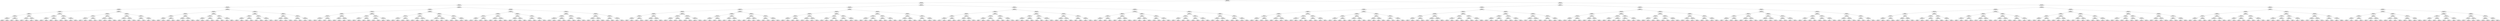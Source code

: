 ## [header material...]
## Command to get the layout: "dot -Teps thisfile > thisfile.eps"
graph "test"
{
node [shape="rectangle", fontsize=10, width=".2", height=".2", margin=0];
graph[fontsize=8];

n000 [label="clustersize = 14060
splitting feature:
((-0.285,0.607)-(-0.465,-0.101))"] ;
n000 -- n001 ;
n001 [label="clustersize = 6900
splitting feature:
((0.195,0.123)-(-0.545,0.695))"] ;
n001 -- n002 ;
n002 [label="clustersize = 4320
splitting feature:
((-0.113,0.975)-(-0.0545,0.145))"] ;
n002 -- n003 ;
n003 [label="clustersize = 1038
splitting feature:
((0.119,0.507)-(0.00434,-0.351))"] ;
n003 -- n004 ;
n004 [label="clustersize = 663
splitting feature:
((-0.458,-0.123)-(0.464,0.574))"] ;
n004 -- n005 ;
n005 [label="clustersize = 323
splitting feature:
((-0.0168,-0.358)-(-0.347,-0.704))"] ;
n005 -- n006 ;
n006 [label="clustersize = 207
splitting feature:
((-0.945,0.263)-(0.177,-0.358))"] ;
n006 -- n007 ;
n007 [label="clustersize = 128
splitting feature:
((0.119,0.665)-(-0.436,0.496))"] ;
n007 -- n008 ;
n008 [label="clustersize = 76
splitting feature:
((0.0238,0.255)-(-0.826,-0.594))"] ;
n008 -- n009 ;
n009 [label="clustersize = 50
pupil avg:
[ 0.53366963 -0.06224161]"] ;
n008 -- n010 ;
n010 [label="clustersize = 26
pupil avg:
[ 0.594225   -0.05070183]"] ;
n007 -- n011 ;
n011 [label="clustersize = 52
splitting feature:
((0.0351,-0.0945)-(-0.422,-0.633))"] ;
n011 -- n012 ;
n012 [label="clustersize = 41
pupil avg:
[ 0.46500821 -0.12710471]"] ;
n011 -- n013 ;
n013 [label="clustersize = 11
pupil avg:
[ 0.33115334 -0.06189846]"] ;
n006 -- n014 ;
n014 [label="clustersize = 79
splitting feature:
((-0.992,0.957)-(0.438,0.417))"] ;
n014 -- n015 ;
n015 [label="clustersize = 31
splitting feature:
((0.161,0.404)-(-0.351,-0.697))"] ;
n015 -- n016 ;
n016 [label="clustersize = 26
pupil avg:
[ 0.4949003  -0.01417966]"] ;
n015 -- n017 ;
n017 [label="clustersize = 5
pupil avg:
[ 0.69748705 -0.10877255]"] ;
n014 -- n018 ;
n018 [label="clustersize = 48
splitting feature:
((-0.863,-0.502)-(0.141,0.672))"] ;
n018 -- n019 ;
n019 [label="clustersize = 4
pupil avg:
[-0.19306508 -0.07473306]"] ;
n018 -- n020 ;
n020 [label="clustersize = 44
pupil avg:
[ 0.40449893  0.06806967]"] ;
n005 -- n021 ;
n021 [label="clustersize = 116
splitting feature:
((-0.973,0.753)-(0.217,0.0297))"] ;
n021 -- n022 ;
n022 [label="clustersize = 37
splitting feature:
((-0.0688,-0.94)-(0.0518,-0.875))"] ;
n022 -- n023 ;
n023 [label="clustersize = 20
splitting feature:
((-0.275,-0.665)-(-0.45,0.405))"] ;
n023 -- n024 ;
n024 [label="clustersize = 13
pupil avg:
[ 0.39681046 -0.04205343]"] ;
n023 -- n025 ;
n025 [label="clustersize = 7
pupil avg:
[ 0.17475869 -0.00935501]"] ;
n022 -- n026 ;
n026 [label="clustersize = 17
splitting feature:
((-0.146,0.169)-(0.193,-0.468))"] ;
n026 -- n027 ;
n027 [label="clustersize = 12
pupil avg:
[ 0.61855867 -0.09377613]"] ;
n026 -- n028 ;
n028 [label="clustersize = 5
pupil avg:
[ 0.42487888 -0.11053258]"] ;
n021 -- n029 ;
n029 [label="clustersize = 79
splitting feature:
((-0.367,0.0128)-(0.968,-0.873))"] ;
n029 -- n030 ;
n030 [label="clustersize = 70
splitting feature:
((-0.459,-0.341)-(-0.23,-0.184))"] ;
n030 -- n031 ;
n031 [label="clustersize = 24
pupil avg:
[ 0.20731245  0.21662068]"] ;
n030 -- n032 ;
n032 [label="clustersize = 46
pupil avg:
[ 0.15780009 -0.04450822]"] ;
n029 -- n033 ;
n033 [label="clustersize = 9
splitting feature:
((-0.284,-0.315)-(0.571,-0.892))"] ;
n033 -- n034 ;
n034 [label="clustersize = 4
pupil avg:
[ 0.30898148  0.03002501]"] ;
n033 -- n035 ;
n035 [label="clustersize = 5
pupil avg:
[ 0.6643609   0.02105263]"] ;
n004 -- n036 ;
n036 [label="clustersize = 340
splitting feature:
((0.389,0.565)-(-0.779,-0.104))"] ;
n036 -- n037 ;
n037 [label="clustersize = 234
splitting feature:
((0.152,0.175)-(0.381,0.882))"] ;
n037 -- n038 ;
n038 [label="clustersize = 170
splitting feature:
((0.708,0.471)-(-0.93,0.911))"] ;
n038 -- n039 ;
n039 [label="clustersize = 129
splitting feature:
((0.0138,-0.827)-(-0.421,-0.99))"] ;
n039 -- n040 ;
n040 [label="clustersize = 70
pupil avg:
[ 0.25948573  0.17715855]"] ;
n039 -- n041 ;
n041 [label="clustersize = 59
pupil avg:
[ 0.46412568  0.27034723]"] ;
n038 -- n042 ;
n042 [label="clustersize = 41
splitting feature:
((-0.57,-0.114)-(0.316,-0.533))"] ;
n042 -- n043 ;
n043 [label="clustersize = 24
pupil avg:
[ 0.60735572 -0.02368922]"] ;
n042 -- n044 ;
n044 [label="clustersize = 17
pupil avg:
[ 0.47474373  0.12316448]"] ;
n037 -- n045 ;
n045 [label="clustersize = 64
splitting feature:
((0.11,0.992)-(-0.157,0.0829))"] ;
n045 -- n046 ;
n046 [label="clustersize = 43
splitting feature:
((0.599,-0.102)-(-0.416,-0.0226))"] ;
n046 -- n047 ;
n047 [label="clustersize = 15
pupil avg:
[ 0.74713071  0.37004451]"] ;
n046 -- n048 ;
n048 [label="clustersize = 28
pupil avg:
[ 0.5888109   0.23073059]"] ;
n045 -- n049 ;
n049 [label="clustersize = 21
splitting feature:
((-0.336,-0.565)-(0.302,-0.142))"] ;
n049 -- n050 ;
n050 [label="clustersize = 5
pupil avg:
[ 0.28654115 -0.0796594 ]"] ;
n049 -- n051 ;
n051 [label="clustersize = 16
pupil avg:
[ 0.62169836  0.09096045]"] ;
n036 -- n052 ;
n052 [label="clustersize = 106
splitting feature:
((-0.942,0.89)-(-0.409,0.483))"] ;
n052 -- n053 ;
n053 [label="clustersize = 61
splitting feature:
((0.841,-0.902)-(-0.238,-0.692))"] ;
n053 -- n054 ;
n054 [label="clustersize = 18
splitting feature:
((-0.751,-0.934)-(-0.276,0.525))"] ;
n054 -- n055 ;
n055 [label="clustersize = 9
pupil avg:
[ 0.76861978  0.10438764]"] ;
n054 -- n056 ;
n056 [label="clustersize = 9
pupil avg:
[ 0.55026833  0.01552501]"] ;
n053 -- n057 ;
n057 [label="clustersize = 43
splitting feature:
((0.0428,-0.927)-(0.129,0.607))"] ;
n057 -- n058 ;
n058 [label="clustersize = 18
pupil avg:
[ 0.16678495  0.0171114 ]"] ;
n057 -- n059 ;
n059 [label="clustersize = 25
pupil avg:
[ 0.4053873   0.01986879]"] ;
n052 -- n060 ;
n060 [label="clustersize = 45
splitting feature:
((0.546,0.953)-(-0.547,-0.551))"] ;
n060 -- n061 ;
n061 [label="clustersize = 29
splitting feature:
((-0.74,0.539)-(-0.852,-0.194))"] ;
n061 -- n062 ;
n062 [label="clustersize = 17
pupil avg:
[ 0.20320182  0.13710412]"] ;
n061 -- n063 ;
n063 [label="clustersize = 12
pupil avg:
[-0.04222767  0.07723502]"] ;
n060 -- n064 ;
n064 [label="clustersize = 16
splitting feature:
((0.411,0.0613)-(0.288,-0.967))"] ;
n064 -- n065 ;
n065 [label="clustersize = 8
pupil avg:
[ 0.21998557  0.13710214]"] ;
n064 -- n066 ;
n066 [label="clustersize = 8
pupil avg:
[ 0.44258074 -0.09824399]"] ;
n003 -- n067 ;
n067 [label="clustersize = 375
splitting feature:
((-0.981,0.579)-(0.406,0.333))"] ;
n067 -- n068 ;
n068 [label="clustersize = 206
splitting feature:
((-0.307,0.682)-(-0.332,-0.543))"] ;
n068 -- n069 ;
n069 [label="clustersize = 145
splitting feature:
((-0.349,-0.771)-(0.84,0.118))"] ;
n069 -- n070 ;
n070 [label="clustersize = 109
splitting feature:
((0.737,0.864)-(0.0942,0.561))"] ;
n070 -- n071 ;
n071 [label="clustersize = 34
splitting feature:
((0.177,0.332)-(-0.266,0.847))"] ;
n071 -- n072 ;
n072 [label="clustersize = 16
pupil avg:
[ 0.19393948 -0.01998071]"] ;
n071 -- n073 ;
n073 [label="clustersize = 18
pupil avg:
[ 0.33148411 -0.10991191]"] ;
n070 -- n074 ;
n074 [label="clustersize = 75
splitting feature:
((-0.265,0.635)-(-0.147,-0.0524))"] ;
n074 -- n075 ;
n075 [label="clustersize = 55
pupil avg:
[ 0.46360729 -0.13319043]"] ;
n074 -- n076 ;
n076 [label="clustersize = 20
pupil avg:
[ 0.25032302 -0.1022347 ]"] ;
n069 -- n077 ;
n077 [label="clustersize = 36
splitting feature:
((0.238,-0.896)-(0.88,0.471))"] ;
n077 -- n078 ;
n078 [label="clustersize = 27
splitting feature:
((0.809,-0.0755)-(-0.304,0.782))"] ;
n078 -- n079 ;
n079 [label="clustersize = 4
pupil avg:
[-0.03487523  0.06686375]"] ;
n078 -- n080 ;
n080 [label="clustersize = 23
pupil avg:
[ 0.56628801 -0.15280574]"] ;
n077 -- n081 ;
n081 [label="clustersize = 9
splitting feature:
((0.307,0.71)-(0.0671,0.669))"] ;
n081 -- n082 ;
n082 [label="clustersize = 4
pupil avg:
[ 0.95886137  0.05964382]"] ;
n081 -- n083 ;
n083 [label="clustersize = 5
pupil avg:
[ 0.69148629 -0.10092352]"] ;
n068 -- n084 ;
n084 [label="clustersize = 61
splitting feature:
((-0.19,-0.205)-(-0.0838,0.659))"] ;
n084 -- n085 ;
n085 [label="clustersize = 34
splitting feature:
((0.0943,0.224)-(-0.527,-0.637))"] ;
n085 -- n086 ;
n086 [label="clustersize = 22
splitting feature:
((-0.548,-0.305)-(-0.843,-0.74))"] ;
n086 -- n087 ;
n087 [label="clustersize = 9
pupil avg:
[ 0.1709021  -0.05565316]"] ;
n086 -- n088 ;
n088 [label="clustersize = 13
pupil avg:
[-0.08578148 -0.0536018 ]"] ;
n085 -- n089 ;
n089 [label="clustersize = 12
splitting feature:
((0.51,-0.232)-(0.0875,0.288))"] ;
n089 -- n090 ;
n090 [label="clustersize = 4
pupil avg:
[-0.65611722  0.24644689]"] ;
n089 -- n091 ;
n091 [label="clustersize = 8
pupil avg:
[-0.20755847 -0.21466221]"] ;
n084 -- n092 ;
n092 [label="clustersize = 27
splitting feature:
((-0.446,0.903)-(0.742,-0.214))"] ;
n092 -- n093 ;
n093 [label="clustersize = 19
splitting feature:
((0.233,0.522)-(-0.0259,-0.625))"] ;
n093 -- n094 ;
n094 [label="clustersize = 4
pupil avg:
[-0.21201299 -0.07359307]"] ;
n093 -- n095 ;
n095 [label="clustersize = 15
pupil avg:
[ 0.14139268 -0.01747696]"] ;
n092 -- n096 ;
n096 [label="clustersize = 8
splitting feature:
((-0.86,-0.305)-(-0.0464,-0.656))"] ;
n096 -- n097 ;
n097 [label="clustersize = 4
pupil avg:
[ 0.1443769  -0.07294833]"] ;
n096 -- n098 ;
n098 [label="clustersize = 4
pupil avg:
[ 0.65655902 -0.07797847]"] ;
n067 -- n099 ;
n099 [label="clustersize = 169
splitting feature:
((0.595,-0.448)-(-0.169,-0.0192))"] ;
n099 -- n100 ;
n100 [label="clustersize = 35
splitting feature:
((-0.428,-0.0169)-(-0.855,-0.277))"] ;
n100 -- n101 ;
n101 [label="clustersize = 16
splitting feature:
((-0.12,-0.455)-(-0.421,0.478))"] ;
n101 -- n102 ;
n102 [label="clustersize = 8
splitting feature:
((-0.994,0.968)-(0.644,0.795))"] ;
n102 -- n103 ;
n103 [label="clustersize = 4
pupil avg:
[-0.4528546   0.23028266]"] ;
n102 -- n104 ;
n104 [label="clustersize = 4
pupil avg:
[ 0.11224809  0.26539049]"] ;
n101 -- n105 ;
n105 [label="clustersize = 8
splitting feature:
((0.301,-0.911)-(-0.345,0.859))"] ;
n105 -- n106 ;
n106 [label="clustersize = 4
pupil avg:
[ 0.01751168  0.25542928]"] ;
n105 -- n107 ;
n107 [label="clustersize = 4
pupil avg:
[ 0.49051796 -0.14382927]"] ;
n100 -- n108 ;
n108 [label="clustersize = 19
splitting feature:
((0.826,-0.352)-(0.614,0.952))"] ;
n108 -- n109 ;
n109 [label="clustersize = 10
splitting feature:
((-0.253,-0.586)-(-0.332,0.648))"] ;
n109 -- n110 ;
n110 [label="clustersize = 4
pupil avg:
[-0.37134503  0.02704678]"] ;
n109 -- n111 ;
n111 [label="clustersize = 6
pupil avg:
[-0.41944926  0.29833438]"] ;
n108 -- n112 ;
n112 [label="clustersize = 9
splitting feature:
((-0.355,-0.804)-(0.546,-0.908))"] ;
n112 -- n113 ;
n113 [label="clustersize = 4
pupil avg:
[ 0.06641536  0.21957326]"] ;
n112 -- n114 ;
n114 [label="clustersize = 5
pupil avg:
[-0.25236151  0.18017756]"] ;
n099 -- n115 ;
n115 [label="clustersize = 134
splitting feature:
((-0.385,0.856)-(0.261,-0.682))"] ;
n115 -- n116 ;
n116 [label="clustersize = 61
splitting feature:
((-0.539,-0.0954)-(-0.764,-0.16))"] ;
n116 -- n117 ;
n117 [label="clustersize = 26
splitting feature:
((0.833,-0.85)-(0.631,0.36))"] ;
n117 -- n118 ;
n118 [label="clustersize = 10
pupil avg:
[ 0.7334068  -0.14492275]"] ;
n117 -- n119 ;
n119 [label="clustersize = 16
pupil avg:
[ 0.38836792 -0.03760889]"] ;
n116 -- n120 ;
n120 [label="clustersize = 35
splitting feature:
((0.589,0.116)-(0.657,-0.312))"] ;
n120 -- n121 ;
n121 [label="clustersize = 20
pupil avg:
[-0.1422123  -0.02863801]"] ;
n120 -- n122 ;
n122 [label="clustersize = 15
pupil avg:
[ 0.2129014  -0.03321222]"] ;
n115 -- n123 ;
n123 [label="clustersize = 73
splitting feature:
((0.0134,0.309)-(0.608,-0.394))"] ;
n123 -- n124 ;
n124 [label="clustersize = 64
splitting feature:
((0.078,0.674)-(-0.188,-0.458))"] ;
n124 -- n125 ;
n125 [label="clustersize = 17
pupil avg:
[ 0.2645011   0.04046869]"] ;
n124 -- n126 ;
n126 [label="clustersize = 47
pupil avg:
[-0.11229427  0.01548787]"] ;
n123 -- n127 ;
n127 [label="clustersize = 9
splitting feature:
((-0.356,0.218)-(-0.289,-0.588))"] ;
n127 -- n128 ;
n128 [label="clustersize = 4
pupil avg:
[-0.08737784  0.18999812]"] ;
n127 -- n129 ;
n129 [label="clustersize = 5
pupil avg:
[-0.47824786  0.14004274]"] ;
n002 -- n130 ;
n130 [label="clustersize = 3282
splitting feature:
((-0.828,0.615)-(0.287,-0.802))"] ;
n130 -- n131 ;
n131 [label="clustersize = 1646
splitting feature:
((-0.12,-0.0237)-(-0.298,0.719))"] ;
n131 -- n132 ;
n132 [label="clustersize = 1287
splitting feature:
((0.171,-0.211)-(-0.158,0.917))"] ;
n132 -- n133 ;
n133 [label="clustersize = 614
splitting feature:
((0.24,0.601)-(-0.319,0.417))"] ;
n133 -- n134 ;
n134 [label="clustersize = 285
splitting feature:
((-0.163,-0.0725)-(-0.917,0.52))"] ;
n134 -- n135 ;
n135 [label="clustersize = 189
splitting feature:
((-0.124,0.777)-(-0.0153,-0.995))"] ;
n135 -- n136 ;
n136 [label="clustersize = 114
pupil avg:
[ 0.11042673  0.06294628]"] ;
n135 -- n137 ;
n137 [label="clustersize = 75
pupil avg:
[-0.0859736   0.07215705]"] ;
n134 -- n138 ;
n138 [label="clustersize = 96
splitting feature:
((0.0173,-0.721)-(-0.249,0.297))"] ;
n138 -- n139 ;
n139 [label="clustersize = 53
pupil avg:
[ 0.09417244  0.1281742 ]"] ;
n138 -- n140 ;
n140 [label="clustersize = 43
pupil avg:
[ 0.35978862  0.11679009]"] ;
n133 -- n141 ;
n141 [label="clustersize = 329
splitting feature:
((-0.506,0.597)-(0.531,0.388))"] ;
n141 -- n142 ;
n142 [label="clustersize = 203
splitting feature:
((-0.752,-0.936)-(-0.202,-0.34))"] ;
n142 -- n143 ;
n143 [label="clustersize = 20
pupil avg:
[ 0.20498002 -0.03099024]"] ;
n142 -- n144 ;
n144 [label="clustersize = 183
pupil avg:
[-0.02381816 -0.06874445]"] ;
n141 -- n145 ;
n145 [label="clustersize = 126
splitting feature:
((0.246,-0.691)-(-0.853,0.687))"] ;
n145 -- n146 ;
n146 [label="clustersize = 26
pupil avg:
[-0.05062893  0.02427772]"] ;
n145 -- n147 ;
n147 [label="clustersize = 100
pupil avg:
[ 0.16040252  0.01104095]"] ;
n132 -- n148 ;
n148 [label="clustersize = 673
splitting feature:
((-0.532,0.685)-(-0.763,0.859))"] ;
n148 -- n149 ;
n149 [label="clustersize = 312
splitting feature:
((-0.111,0.587)-(-0.202,0.13))"] ;
n149 -- n150 ;
n150 [label="clustersize = 76
splitting feature:
((0.405,-0.501)-(0.121,-0.755))"] ;
n150 -- n151 ;
n151 [label="clustersize = 21
pupil avg:
[ 0.29287993  0.11936897]"] ;
n150 -- n152 ;
n152 [label="clustersize = 55
pupil avg:
[ 0.13080629  0.05261887]"] ;
n149 -- n153 ;
n153 [label="clustersize = 236
splitting feature:
((0.288,-0.527)-(0.015,-0.161))"] ;
n153 -- n154 ;
n154 [label="clustersize = 47
pupil avg:
[ 0.17286502  0.01009309]"] ;
n153 -- n155 ;
n155 [label="clustersize = 189
pupil avg:
[ 0.09082591 -0.0097731 ]"] ;
n148 -- n156 ;
n156 [label="clustersize = 361
splitting feature:
((-0.165,-0.0947)-(0.0922,0.659))"] ;
n156 -- n157 ;
n157 [label="clustersize = 243
splitting feature:
((-0.173,0.788)-(-0.364,-0.473))"] ;
n157 -- n158 ;
n158 [label="clustersize = 187
pupil avg:
[ 0.20561116 -0.0048264 ]"] ;
n157 -- n159 ;
n159 [label="clustersize = 56
pupil avg:
[ 0.13187653 -0.04611992]"] ;
n156 -- n160 ;
n160 [label="clustersize = 118
splitting feature:
((-0.241,0.251)-(-0.279,-0.238))"] ;
n160 -- n161 ;
n161 [label="clustersize = 79
pupil avg:
[ 0.42486586  0.05022857]"] ;
n160 -- n162 ;
n162 [label="clustersize = 39
pupil avg:
[ 0.19199602  0.00099848]"] ;
n131 -- n163 ;
n163 [label="clustersize = 359
splitting feature:
((-0.403,0.994)-(0.346,0.697))"] ;
n163 -- n164 ;
n164 [label="clustersize = 186
splitting feature:
((0.0315,0.318)-(-0.944,0.842))"] ;
n164 -- n165 ;
n165 [label="clustersize = 122
splitting feature:
((-0.519,-0.711)-(-0.31,0.993))"] ;
n165 -- n166 ;
n166 [label="clustersize = 43
splitting feature:
((0.479,-0.127)-(0.02,-0.0513))"] ;
n166 -- n167 ;
n167 [label="clustersize = 8
pupil avg:
[ 0.36152897 -0.0735666 ]"] ;
n166 -- n168 ;
n168 [label="clustersize = 35
pupil avg:
[ 0.08639645 -0.07613155]"] ;
n165 -- n169 ;
n169 [label="clustersize = 79
splitting feature:
((0.228,0.272)-(-0.171,-0.475))"] ;
n169 -- n170 ;
n170 [label="clustersize = 40
pupil avg:
[ 0.38547527 -0.03566149]"] ;
n169 -- n171 ;
n171 [label="clustersize = 39
pupil avg:
[ 0.27007684 -0.1184894 ]"] ;
n164 -- n172 ;
n172 [label="clustersize = 64
splitting feature:
((-0.957,-0.253)-(-0.437,0.618))"] ;
n172 -- n173 ;
n173 [label="clustersize = 19
splitting feature:
((0.509,0.031)-(0.433,0.348))"] ;
n173 -- n174 ;
n174 [label="clustersize = 8
pupil avg:
[ 0.54804337 -0.14000934]"] ;
n173 -- n175 ;
n175 [label="clustersize = 11
pupil avg:
[ 0.23473986 -0.06251163]"] ;
n172 -- n176 ;
n176 [label="clustersize = 45
splitting feature:
((-0.335,-0.387)-(0.077,-0.0469))"] ;
n176 -- n177 ;
n177 [label="clustersize = 16
pupil avg:
[ 0.51241673 -0.16546441]"] ;
n176 -- n178 ;
n178 [label="clustersize = 29
pupil avg:
[ 0.6194593  -0.10404133]"] ;
n163 -- n179 ;
n179 [label="clustersize = 173
splitting feature:
((0.617,0.851)-(-0.913,0.912))"] ;
n179 -- n180 ;
n180 [label="clustersize = 60
splitting feature:
((-0.473,0.96)-(0.37,-0.876))"] ;
n180 -- n181 ;
n181 [label="clustersize = 38
splitting feature:
((0.493,-0.0745)-(-0.774,0.0693))"] ;
n181 -- n182 ;
n182 [label="clustersize = 16
pupil avg:
[ 0.33421009  0.1271129 ]"] ;
n181 -- n183 ;
n183 [label="clustersize = 22
pupil avg:
[ 0.22722586 -0.04790005]"] ;
n180 -- n184 ;
n184 [label="clustersize = 22
splitting feature:
((-0.237,0.465)-(-0.36,-0.0188))"] ;
n184 -- n185 ;
n185 [label="clustersize = 17
pupil avg:
[ 0.02384766  0.07111713]"] ;
n184 -- n186 ;
n186 [label="clustersize = 5
pupil avg:
[-0.26551428 -0.1743894 ]"] ;
n179 -- n187 ;
n187 [label="clustersize = 113
splitting feature:
((-0.203,0.0575)-(-0.85,0.619))"] ;
n187 -- n188 ;
n188 [label="clustersize = 59
splitting feature:
((0.432,-0.219)-(0.641,0.0867))"] ;
n188 -- n189 ;
n189 [label="clustersize = 42
pupil avg:
[ 0.28490413 -0.07305751]"] ;
n188 -- n190 ;
n190 [label="clustersize = 17
pupil avg:
[ 0.11302412  0.10945885]"] ;
n187 -- n191 ;
n191 [label="clustersize = 54
splitting feature:
((-0.485,-0.566)-(-0.945,-0.757))"] ;
n191 -- n192 ;
n192 [label="clustersize = 33
pupil avg:
[ 0.30297412 -0.02308449]"] ;
n191 -- n193 ;
n193 [label="clustersize = 21
pupil avg:
[ 0.4939489   0.04811541]"] ;
n130 -- n194 ;
n194 [label="clustersize = 1636
splitting feature:
((0.255,-0.7)-(-0.0632,0.347))"] ;
n194 -- n195 ;
n195 [label="clustersize = 517
splitting feature:
((0.0747,-0.231)-(0.179,0.598))"] ;
n195 -- n196 ;
n196 [label="clustersize = 393
splitting feature:
((0.532,-0.718)-(-0.279,0.231))"] ;
n196 -- n197 ;
n197 [label="clustersize = 174
splitting feature:
((0.808,-0.0571)-(-0.503,0.729))"] ;
n197 -- n198 ;
n198 [label="clustersize = 96
splitting feature:
((0.741,-0.0652)-(-0.739,0.71))"] ;
n198 -- n199 ;
n199 [label="clustersize = 79
pupil avg:
[-0.3360181   0.20529226]"] ;
n198 -- n200 ;
n200 [label="clustersize = 17
pupil avg:
[-0.11320472  0.07796226]"] ;
n197 -- n201 ;
n201 [label="clustersize = 78
splitting feature:
((0.43,0.841)-(-0.312,-0.457))"] ;
n201 -- n202 ;
n202 [label="clustersize = 53
pupil avg:
[-0.0366037   0.16719621]"] ;
n201 -- n203 ;
n203 [label="clustersize = 25
pupil avg:
[-0.18778785  0.06703265]"] ;
n196 -- n204 ;
n204 [label="clustersize = 219
splitting feature:
((-0.284,0.754)-(0.267,-0.779))"] ;
n204 -- n205 ;
n205 [label="clustersize = 57
splitting feature:
((0.555,-0.251)-(-0.235,0.888))"] ;
n205 -- n206 ;
n206 [label="clustersize = 9
pupil avg:
[-0.17997025  0.20973987]"] ;
n205 -- n207 ;
n207 [label="clustersize = 48
pupil avg:
[ 0.02146036 -0.07269641]"] ;
n204 -- n208 ;
n208 [label="clustersize = 162
splitting feature:
((-0.0947,0.871)-(0.0887,-0.408))"] ;
n208 -- n209 ;
n209 [label="clustersize = 31
pupil avg:
[ 0.01544865  0.01805139]"] ;
n208 -- n210 ;
n210 [label="clustersize = 131
pupil avg:
[-0.19595296  0.08461833]"] ;
n195 -- n211 ;
n211 [label="clustersize = 124
splitting feature:
((0.115,0.692)-(0.0881,-0.0278))"] ;
n211 -- n212 ;
n212 [label="clustersize = 47
splitting feature:
((-0.311,0.297)-(-0.935,-0.44))"] ;
n212 -- n213 ;
n213 [label="clustersize = 36
splitting feature:
((-0.8,-0.383)-(0.687,0.609))"] ;
n213 -- n214 ;
n214 [label="clustersize = 16
pupil avg:
[ 0.40880928 -0.05250256]"] ;
n213 -- n215 ;
n215 [label="clustersize = 20
pupil avg:
[ 0.2853745   0.21169493]"] ;
n212 -- n216 ;
n216 [label="clustersize = 11
splitting feature:
((-0.676,-0.85)-(-0.613,-0.182))"] ;
n216 -- n217 ;
n217 [label="clustersize = 7
pupil avg:
[ 0.10987679  0.04683317]"] ;
n216 -- n218 ;
n218 [label="clustersize = 4
pupil avg:
[-0.40465632 -0.2318459 ]"] ;
n211 -- n219 ;
n219 [label="clustersize = 77
splitting feature:
((-0.201,0.71)-(0.498,0.264))"] ;
n219 -- n220 ;
n220 [label="clustersize = 50
splitting feature:
((0.191,-0.921)-(0.576,-0.0223))"] ;
n220 -- n221 ;
n221 [label="clustersize = 42
pupil avg:
[ 0.06059174  0.00420939]"] ;
n220 -- n222 ;
n222 [label="clustersize = 8
pupil avg:
[-0.07328534  0.14697228]"] ;
n219 -- n223 ;
n223 [label="clustersize = 27
splitting feature:
((-0.78,-0.575)-(0.198,0.594))"] ;
n223 -- n224 ;
n224 [label="clustersize = 5
pupil avg:
[-0.32308342  0.22951908]"] ;
n223 -- n225 ;
n225 [label="clustersize = 22
pupil avg:
[ 0.11432687  0.21358267]"] ;
n194 -- n226 ;
n226 [label="clustersize = 1119
splitting feature:
((-0.761,-0.718)-(0.557,0.653))"] ;
n226 -- n227 ;
n227 [label="clustersize = 656
splitting feature:
((-0.072,0.829)-(0.245,0.077))"] ;
n227 -- n228 ;
n228 [label="clustersize = 208
splitting feature:
((-0.166,-0.686)-(-0.938,0.963))"] ;
n228 -- n229 ;
n229 [label="clustersize = 153
splitting feature:
((-0.0289,0.859)-(-0.0684,-0.0268))"] ;
n229 -- n230 ;
n230 [label="clustersize = 33
pupil avg:
[ 0.26561113 -0.00875545]"] ;
n229 -- n231 ;
n231 [label="clustersize = 120
pupil avg:
[ 0.05838721 -0.06493121]"] ;
n228 -- n232 ;
n232 [label="clustersize = 55
splitting feature:
((-0.0236,0.293)-(0.0181,0.886))"] ;
n232 -- n233 ;
n233 [label="clustersize = 38
pupil avg:
[ 0.24241726 -0.08480514]"] ;
n232 -- n234 ;
n234 [label="clustersize = 17
pupil avg:
[ 0.54012084 -0.09131998]"] ;
n227 -- n235 ;
n235 [label="clustersize = 448
splitting feature:
((0.686,-0.734)-(0.143,0.992))"] ;
n235 -- n236 ;
n236 [label="clustersize = 180
splitting feature:
((0.524,0.493)-(-0.762,-0.972))"] ;
n236 -- n237 ;
n237 [label="clustersize = 70
pupil avg:
[ 0.00360147  0.05031381]"] ;
n236 -- n238 ;
n238 [label="clustersize = 110
pupil avg:
[-0.21079693 -0.01592399]"] ;
n235 -- n239 ;
n239 [label="clustersize = 268
splitting feature:
((0.0195,0.722)-(-0.985,0.567))"] ;
n239 -- n240 ;
n240 [label="clustersize = 215
pupil avg:
[ 0.05458269  0.06348956]"] ;
n239 -- n241 ;
n241 [label="clustersize = 53
pupil avg:
[ 0.18368473 -0.02379499]"] ;
n226 -- n242 ;
n242 [label="clustersize = 463
splitting feature:
((0.572,-0.198)-(-0.478,-0.695))"] ;
n242 -- n243 ;
n243 [label="clustersize = 256
splitting feature:
((-0.109,0.428)-(-0.0408,-0.109))"] ;
n243 -- n244 ;
n244 [label="clustersize = 154
splitting feature:
((-0.344,0.693)-(-0.257,-0.716))"] ;
n244 -- n245 ;
n245 [label="clustersize = 117
pupil avg:
[ 0.37229618  0.19092873]"] ;
n244 -- n246 ;
n246 [label="clustersize = 37
pupil avg:
[ 0.1144652  0.1752493]"] ;
n243 -- n247 ;
n247 [label="clustersize = 102
splitting feature:
((-0.182,0.922)-(-0.797,-0.164))"] ;
n247 -- n248 ;
n248 [label="clustersize = 69
pupil avg:
[ 0.16071962  0.1818574 ]"] ;
n247 -- n249 ;
n249 [label="clustersize = 33
pupil avg:
[-0.09054624  0.0805157 ]"] ;
n242 -- n250 ;
n250 [label="clustersize = 207
splitting feature:
((-0.956,-0.386)-(-0.429,0.759))"] ;
n250 -- n251 ;
n251 [label="clustersize = 79
splitting feature:
((-0.846,-0.95)-(-0.63,-0.571))"] ;
n251 -- n252 ;
n252 [label="clustersize = 34
pupil avg:
[-0.12031311  0.00495923]"] ;
n251 -- n253 ;
n253 [label="clustersize = 45
pupil avg:
[ 0.10264656  0.0220052 ]"] ;
n250 -- n254 ;
n254 [label="clustersize = 128
splitting feature:
((0.601,-0.791)-(0.0476,-0.392))"] ;
n254 -- n255 ;
n255 [label="clustersize = 27
pupil avg:
[ 0.0261615   0.02776314]"] ;
n254 -- n256 ;
n256 [label="clustersize = 101
pupil avg:
[ 0.1444552   0.10367835]"] ;
n001 -- n257 ;
n257 [label="clustersize = 2580
splitting feature:
((-0.342,0.0283)-(-0.303,-0.619))"] ;
n257 -- n258 ;
n258 [label="clustersize = 1839
splitting feature:
((-0.101,0.959)-(-0.00203,-0.684))"] ;
n258 -- n259 ;
n259 [label="clustersize = 1299
splitting feature:
((-0.0756,0.629)-(-0.175,-0.363))"] ;
n259 -- n260 ;
n260 [label="clustersize = 963
splitting feature:
((0.175,0.462)-(-0.159,0.75))"] ;
n260 -- n261 ;
n261 [label="clustersize = 358
splitting feature:
((-0.813,-0.592)-(0.423,0.507))"] ;
n261 -- n262 ;
n262 [label="clustersize = 76
splitting feature:
((-0.0312,-0.648)-(0.61,0.349))"] ;
n262 -- n263 ;
n263 [label="clustersize = 54
splitting feature:
((0.112,0.435)-(-0.423,0.56))"] ;
n263 -- n264 ;
n264 [label="clustersize = 34
pupil avg:
[ 0.41412673 -0.01357677]"] ;
n263 -- n265 ;
n265 [label="clustersize = 20
pupil avg:
[ 0.50167876 -0.20017418]"] ;
n262 -- n266 ;
n266 [label="clustersize = 22
splitting feature:
((-0.236,-0.0062)-(-0.243,0.602))"] ;
n266 -- n267 ;
n267 [label="clustersize = 7
pupil avg:
[-0.08524442 -0.10070646]"] ;
n266 -- n268 ;
n268 [label="clustersize = 15
pupil avg:
[ 0.4282381  -0.04959148]"] ;
n261 -- n269 ;
n269 [label="clustersize = 282
splitting feature:
((-0.632,-0.42)-(0.174,-0.264))"] ;
n269 -- n270 ;
n270 [label="clustersize = 64
splitting feature:
((-0.965,0.78)-(0.563,0.479))"] ;
n270 -- n271 ;
n271 [label="clustersize = 40
pupil avg:
[ 0.45461139 -0.06940783]"] ;
n270 -- n272 ;
n272 [label="clustersize = 24
pupil avg:
[ 0.20886875 -0.043756  ]"] ;
n269 -- n273 ;
n273 [label="clustersize = 218
splitting feature:
((-0.861,0.0205)-(-0.505,-0.734))"] ;
n273 -- n274 ;
n274 [label="clustersize = 138
pupil avg:
[ 0.437295    0.06769492]"] ;
n273 -- n275 ;
n275 [label="clustersize = 80
pupil avg:
[ 0.53268984  0.1759597 ]"] ;
n260 -- n276 ;
n276 [label="clustersize = 605
splitting feature:
((-0.277,-0.0595)-(-0.225,0.682))"] ;
n276 -- n277 ;
n277 [label="clustersize = 102
splitting feature:
((-0.262,-0.299)-(-0.148,-0.362))"] ;
n277 -- n278 ;
n278 [label="clustersize = 65
splitting feature:
((0.122,0.576)-(-0.453,0.159))"] ;
n278 -- n279 ;
n279 [label="clustersize = 15
pupil avg:
[ 0.09789136 -0.11929964]"] ;
n278 -- n280 ;
n280 [label="clustersize = 50
pupil avg:
[ 0.34160771 -0.19389538]"] ;
n277 -- n281 ;
n281 [label="clustersize = 37
splitting feature:
((-0.294,0.674)-(0.163,0.309))"] ;
n281 -- n282 ;
n282 [label="clustersize = 28
pupil avg:
[ 0.38829514 -0.12916559]"] ;
n281 -- n283 ;
n283 [label="clustersize = 9
pupil avg:
[ 0.56643477  0.08325053]"] ;
n276 -- n284 ;
n284 [label="clustersize = 503
splitting feature:
((0.00444,0.951)-(-0.386,0.0515))"] ;
n284 -- n285 ;
n285 [label="clustersize = 256
splitting feature:
((0.351,0.796)-(-0.505,-0.193))"] ;
n285 -- n286 ;
n286 [label="clustersize = 190
pupil avg:
[ 0.55920434 -0.03035028]"] ;
n285 -- n287 ;
n287 [label="clustersize = 66
pupil avg:
[ 0.68631493 -0.11386062]"] ;
n284 -- n288 ;
n288 [label="clustersize = 247
splitting feature:
((-0.806,0.509)-(-0.104,-0.553))"] ;
n288 -- n289 ;
n289 [label="clustersize = 182
pupil avg:
[ 0.56658957 -0.17994252]"] ;
n288 -- n290 ;
n290 [label="clustersize = 65
pupil avg:
[ 0.43721408 -0.20025912]"] ;
n259 -- n291 ;
n291 [label="clustersize = 336
splitting feature:
((-0.506,-0.334)-(0.275,0.718))"] ;
n291 -- n292 ;
n292 [label="clustersize = 165
splitting feature:
((-0.312,0.646)-(0.0568,-0.331))"] ;
n292 -- n293 ;
n293 [label="clustersize = 136
splitting feature:
((0.948,-0.954)-(-0.438,0.00971))"] ;
n293 -- n294 ;
n294 [label="clustersize = 15
splitting feature:
((0.931,-0.531)-(-0.698,0.282))"] ;
n294 -- n295 ;
n295 [label="clustersize = 7
pupil avg:
[ 0.35237551 -0.24566797]"] ;
n294 -- n296 ;
n296 [label="clustersize = 8
pupil avg:
[ 0.74121664 -0.31901428]"] ;
n293 -- n297 ;
n297 [label="clustersize = 121
splitting feature:
((-0.774,0.542)-(-0.564,-0.503))"] ;
n297 -- n298 ;
n298 [label="clustersize = 43
pupil avg:
[ 0.39720687 -0.13766674]"] ;
n297 -- n299 ;
n299 [label="clustersize = 78
pupil avg:
[ 0.28638416 -0.2063165 ]"] ;
n292 -- n300 ;
n300 [label="clustersize = 29
splitting feature:
((-0.813,-0.836)-(-0.729,0.762))"] ;
n300 -- n301 ;
n301 [label="clustersize = 17
splitting feature:
((-0.758,0.48)-(-0.944,0.766))"] ;
n301 -- n302 ;
n302 [label="clustersize = 11
pupil avg:
[-0.22854612 -0.12178326]"] ;
n301 -- n303 ;
n303 [label="clustersize = 6
pupil avg:
[ 0.27077942 -0.20801532]"] ;
n300 -- n304 ;
n304 [label="clustersize = 12
splitting feature:
((0.696,-0.939)-(0.925,-0.817))"] ;
n304 -- n305 ;
n305 [label="clustersize = 5
pupil avg:
[ 0.13081807 -0.05760684]"] ;
n304 -- n306 ;
n306 [label="clustersize = 7
pupil avg:
[ 0.42745714 -0.11646617]"] ;
n291 -- n307 ;
n307 [label="clustersize = 171
splitting feature:
((0.646,-0.181)-(-0.965,0.259))"] ;
n307 -- n308 ;
n308 [label="clustersize = 28
splitting feature:
((0.811,0.683)-(-0.793,0.754))"] ;
n308 -- n309 ;
n309 [label="clustersize = 13
splitting feature:
((-0.399,0.793)-(-0.146,0.384))"] ;
n309 -- n310 ;
n310 [label="clustersize = 8
pupil avg:
[ 0.66048999  0.34017342]"] ;
n309 -- n311 ;
n311 [label="clustersize = 5
pupil avg:
[ 0.13976801  0.07223443]"] ;
n308 -- n312 ;
n312 [label="clustersize = 15
splitting feature:
((-0.464,0.969)-(-0.774,0.785))"] ;
n312 -- n313 ;
n313 [label="clustersize = 10
pupil avg:
[ 0.1903074 -0.1117194]"] ;
n312 -- n314 ;
n314 [label="clustersize = 5
pupil avg:
[ 0.49320513  0.03262821]"] ;
n307 -- n315 ;
n315 [label="clustersize = 143
splitting feature:
((0.867,0.879)-(-0.502,0.792))"] ;
n315 -- n316 ;
n316 [label="clustersize = 11
splitting feature:
((-0.682,-0.924)-(-0.541,0.3))"] ;
n316 -- n317 ;
n317 [label="clustersize = 6
pupil avg:
[ 0.14078676 -0.14231182]"] ;
n316 -- n318 ;
n318 [label="clustersize = 5
pupil avg:
[-0.22121212 -0.1175136 ]"] ;
n315 -- n319 ;
n319 [label="clustersize = 132
splitting feature:
((-0.793,-0.397)-(-0.333,0.352))"] ;
n319 -- n320 ;
n320 [label="clustersize = 19
pupil avg:
[ 0.09953904 -0.04838524]"] ;
n319 -- n321 ;
n321 [label="clustersize = 113
pupil avg:
[ 0.30379199 -0.11097204]"] ;
n258 -- n322 ;
n322 [label="clustersize = 540
splitting feature:
((-0.42,0.791)-(-0.668,0.217))"] ;
n322 -- n323 ;
n323 [label="clustersize = 315
splitting feature:
((-0.384,0.508)-(-0.224,0.299))"] ;
n323 -- n324 ;
n324 [label="clustersize = 186
splitting feature:
((0.615,0.323)-(-0.807,-0.389))"] ;
n324 -- n325 ;
n325 [label="clustersize = 43
splitting feature:
((-0.09,-0.865)-(-0.573,0.615))"] ;
n325 -- n326 ;
n326 [label="clustersize = 19
splitting feature:
((-0.333,0.623)-(-0.222,-0.661))"] ;
n326 -- n327 ;
n327 [label="clustersize = 10
pupil avg:
[ 0.36028806  0.01394257]"] ;
n326 -- n328 ;
n328 [label="clustersize = 9
pupil avg:
[ 0.00721576 -0.05204736]"] ;
n325 -- n329 ;
n329 [label="clustersize = 24
splitting feature:
((-0.953,0.219)-(0.65,0.0648))"] ;
n329 -- n330 ;
n330 [label="clustersize = 9
pupil avg:
[ 0.42821249 -0.0941046 ]"] ;
n329 -- n331 ;
n331 [label="clustersize = 15
pupil avg:
[ 0.54600229  0.217296  ]"] ;
n324 -- n332 ;
n332 [label="clustersize = 143
splitting feature:
((-0.12,-0.794)-(-0.891,-0.343))"] ;
n332 -- n333 ;
n333 [label="clustersize = 50
splitting feature:
((-0.0335,0.269)-(0.545,-0.0629))"] ;
n333 -- n334 ;
n334 [label="clustersize = 43
pupil avg:
[ 0.27460417 -0.18216056]"] ;
n333 -- n335 ;
n335 [label="clustersize = 7
pupil avg:
[ 0.5394111  -0.15591554]"] ;
n332 -- n336 ;
n336 [label="clustersize = 93
splitting feature:
((-0.0329,0.645)-(-0.162,-0.614))"] ;
n336 -- n337 ;
n337 [label="clustersize = 75
pupil avg:
[ 0.52337597 -0.18911275]"] ;
n336 -- n338 ;
n338 [label="clustersize = 18
pupil avg:
[ 0.27180776 -0.20740256]"] ;
n323 -- n339 ;
n339 [label="clustersize = 129
splitting feature:
((-0.385,0.809)-(-0.155,0.101))"] ;
n339 -- n340 ;
n340 [label="clustersize = 38
splitting feature:
((0.64,-0.338)-(0.49,0.443))"] ;
n340 -- n341 ;
n341 [label="clustersize = 21
splitting feature:
((0.37,-0.551)-(0.641,-0.505))"] ;
n341 -- n342 ;
n342 [label="clustersize = 17
pupil avg:
[ 0.4645702  -0.15593775]"] ;
n341 -- n343 ;
n343 [label="clustersize = 4
pupil avg:
[ 0.30639731 -0.31818182]"] ;
n340 -- n344 ;
n344 [label="clustersize = 17
splitting feature:
((0.461,-0.597)-(0.546,0.253))"] ;
n344 -- n345 ;
n345 [label="clustersize = 10
pupil avg:
[ 0.39406014 -0.23051973]"] ;
n344 -- n346 ;
n346 [label="clustersize = 7
pupil avg:
[-0.073463   -0.12268334]"] ;
n339 -- n347 ;
n347 [label="clustersize = 91
splitting feature:
((0.144,0.359)-(-0.372,-0.522))"] ;
n347 -- n348 ;
n348 [label="clustersize = 37
splitting feature:
((0.141,-0.421)-(-0.0305,-0.913))"] ;
n348 -- n349 ;
n349 [label="clustersize = 22
pupil avg:
[ 0.30480034 -0.01401199]"] ;
n348 -- n350 ;
n350 [label="clustersize = 15
pupil avg:
[ 0.07884268 -0.11436751]"] ;
n347 -- n351 ;
n351 [label="clustersize = 54
splitting feature:
((-0.283,0.999)-(-0.0396,0.877))"] ;
n351 -- n352 ;
n352 [label="clustersize = 35
pupil avg:
[ 0.12278286 -0.18792689]"] ;
n351 -- n353 ;
n353 [label="clustersize = 19
pupil avg:
[-0.03206741 -0.16316274]"] ;
n322 -- n354 ;
n354 [label="clustersize = 225
splitting feature:
((-0.318,0.991)-(0.795,0.951))"] ;
n354 -- n355 ;
n355 [label="clustersize = 170
splitting feature:
((-0.208,-0.258)-(-0.851,0.719))"] ;
n355 -- n356 ;
n356 [label="clustersize = 137
splitting feature:
((-0.334,0.252)-(-0.00562,-0.156))"] ;
n356 -- n357 ;
n357 [label="clustersize = 66
splitting feature:
((-0.899,-0.3)-(-0.00264,-0.207))"] ;
n357 -- n358 ;
n358 [label="clustersize = 41
pupil avg:
[ 0.11726043 -0.0835361 ]"] ;
n357 -- n359 ;
n359 [label="clustersize = 25
pupil avg:
[ 0.27217024 -0.10011024]"] ;
n356 -- n360 ;
n360 [label="clustersize = 71
splitting feature:
((-0.682,-0.455)-(-0.335,0.798))"] ;
n360 -- n361 ;
n361 [label="clustersize = 42
pupil avg:
[-0.09212294  0.00746874]"] ;
n360 -- n362 ;
n362 [label="clustersize = 29
pupil avg:
[ 0.0753323  -0.10332597]"] ;
n355 -- n363 ;
n363 [label="clustersize = 33
splitting feature:
((-0.166,0.16)-(0.081,-0.307))"] ;
n363 -- n364 ;
n364 [label="clustersize = 25
splitting feature:
((0.812,-0.00043)-(-0.618,-0.837))"] ;
n364 -- n365 ;
n365 [label="clustersize = 5
pupil avg:
[ 0.47894555  0.04320276]"] ;
n364 -- n366 ;
n366 [label="clustersize = 20
pupil avg:
[ 0.21663311 -0.18279577]"] ;
n363 -- n367 ;
n367 [label="clustersize = 8
splitting feature:
((-0.776,-0.938)-(-0.757,0.983))"] ;
n367 -- n368 ;
n368 [label="clustersize = 4
pupil avg:
[ 0.44070142 -0.03431467]"] ;
n367 -- n369 ;
n369 [label="clustersize = 4
pupil avg:
[ 0.58203498 -0.25812401]"] ;
n354 -- n370 ;
n370 [label="clustersize = 55
splitting feature:
((0.653,-0.091)-(0.743,0.721))"] ;
n370 -- n371 ;
n371 [label="clustersize = 16
splitting feature:
((-0.587,0.429)-(0.0508,-0.737))"] ;
n371 -- n372 ;
n372 [label="clustersize = 8
splitting feature:
((-0.337,-0.98)-(0.425,-0.533))"] ;
n372 -- n373 ;
n373 [label="clustersize = 4
pupil avg:
[-0.00717338 -0.16101954]"] ;
n372 -- n374 ;
n374 [label="clustersize = 4
pupil avg:
[ 0.53547916  0.01300255]"] ;
n371 -- n375 ;
n375 [label="clustersize = 8
splitting feature:
((-0.933,0.666)-(0.564,0.827))"] ;
n375 -- n376 ;
n376 [label="clustersize = 4
pupil avg:
[-0.12480445 -0.06692799]"] ;
n375 -- n377 ;
n377 [label="clustersize = 4
pupil avg:
[-0.15139532  0.26308801]"] ;
n370 -- n378 ;
n378 [label="clustersize = 39
splitting feature:
((-0.268,0.372)-(0.0767,-0.204))"] ;
n378 -- n379 ;
n379 [label="clustersize = 14
splitting feature:
((0.22,0.621)-(-0.599,-0.284))"] ;
n379 -- n380 ;
n380 [label="clustersize = 4
pupil avg:
[ 0.20411237 -0.11618966]"] ;
n379 -- n381 ;
n381 [label="clustersize = 10
pupil avg:
[-0.16075973 -0.06230447]"] ;
n378 -- n382 ;
n382 [label="clustersize = 25
splitting feature:
((0.994,-0.902)-(-0.934,0.822))"] ;
n382 -- n383 ;
n383 [label="clustersize = 19
pupil avg:
[-0.21987028  0.07859585]"] ;
n382 -- n384 ;
n384 [label="clustersize = 6
pupil avg:
[-0.36041041 -0.0620287 ]"] ;
n257 -- n385 ;
n385 [label="clustersize = 741
splitting feature:
((-0.351,0.926)-(-0.993,-0.469))"] ;
n385 -- n386 ;
n386 [label="clustersize = 438
splitting feature:
((-0.48,-0.0934)-(0.199,-0.931))"] ;
n386 -- n387 ;
n387 [label="clustersize = 202
splitting feature:
((0.0147,0.601)-(0.0544,-0.825))"] ;
n387 -- n388 ;
n388 [label="clustersize = 156
splitting feature:
((0.475,0.854)-(-0.47,0.111))"] ;
n388 -- n389 ;
n389 [label="clustersize = 32
splitting feature:
((0.454,0.429)-(-0.318,0.574))"] ;
n389 -- n390 ;
n390 [label="clustersize = 13
splitting feature:
((-0.124,0.138)-(0.00292,-0.674))"] ;
n390 -- n391 ;
n391 [label="clustersize = 9
pupil avg:
[ 0.50626111  0.10174257]"] ;
n390 -- n392 ;
n392 [label="clustersize = 4
pupil avg:
[-0.29521457  0.13227228]"] ;
n389 -- n393 ;
n393 [label="clustersize = 19
splitting feature:
((0.153,-0.503)-(-0.854,-0.71))"] ;
n393 -- n394 ;
n394 [label="clustersize = 14
pupil avg:
[ 0.40856268  0.03449545]"] ;
n393 -- n395 ;
n395 [label="clustersize = 5
pupil avg:
[ 0.59852315 -0.11199504]"] ;
n388 -- n396 ;
n396 [label="clustersize = 124
splitting feature:
((-0.984,0.0815)-(0.204,-0.978))"] ;
n396 -- n397 ;
n397 [label="clustersize = 87
splitting feature:
((0.3,-0.303)-(-0.197,0.53))"] ;
n397 -- n398 ;
n398 [label="clustersize = 11
pupil avg:
[ 0.69559717 -0.11091271]"] ;
n397 -- n399 ;
n399 [label="clustersize = 76
pupil avg:
[ 0.46230381 -0.22665253]"] ;
n396 -- n400 ;
n400 [label="clustersize = 37
splitting feature:
((0.245,0.358)-(0.126,-0.618))"] ;
n400 -- n401 ;
n401 [label="clustersize = 23
pupil avg:
[ 0.31421071  0.10209427]"] ;
n400 -- n402 ;
n402 [label="clustersize = 14
pupil avg:
[ 0.39053477 -0.18702743]"] ;
n387 -- n403 ;
n403 [label="clustersize = 46
splitting feature:
((-0.613,-0.763)-(-0.724,0.254))"] ;
n403 -- n404 ;
n404 [label="clustersize = 18
splitting feature:
((-0.0841,0.413)-(0.233,-0.666))"] ;
n404 -- n405 ;
n405 [label="clustersize = 9
splitting feature:
((0.481,-0.139)-(-0.889,0.208))"] ;
n405 -- n406 ;
n406 [label="clustersize = 5
pupil avg:
[ 0.4389899 -0.2210101]"] ;
n405 -- n407 ;
n407 [label="clustersize = 4
pupil avg:
[ 0.10833333 -0.28645833]"] ;
n404 -- n408 ;
n408 [label="clustersize = 9
splitting feature:
((-0.134,-0.224)-(-0.787,-0.521))"] ;
n408 -- n409 ;
n409 [label="clustersize = 4
pupil avg:
[-0.3784131   0.09669346]"] ;
n408 -- n410 ;
n410 [label="clustersize = 5
pupil avg:
[-0.24744173 -0.26539111]"] ;
n403 -- n411 ;
n411 [label="clustersize = 28
splitting feature:
((0.0339,-0.359)-(0.665,-0.913))"] ;
n411 -- n412 ;
n412 [label="clustersize = 17
splitting feature:
((0.0178,0.13)-(-0.293,0.574))"] ;
n412 -- n413 ;
n413 [label="clustersize = 4
pupil avg:
[ 0.04622114 -0.07553211]"] ;
n412 -- n414 ;
n414 [label="clustersize = 13
pupil avg:
[ 0.33110949 -0.24600147]"] ;
n411 -- n415 ;
n415 [label="clustersize = 11
splitting feature:
((-0.58,-0.102)-(-0.586,0.647))"] ;
n415 -- n416 ;
n416 [label="clustersize = 6
pupil avg:
[ 0.40741519 -0.23577653]"] ;
n415 -- n417 ;
n417 [label="clustersize = 5
pupil avg:
[ 0.6725     -0.29387255]"] ;
n386 -- n418 ;
n418 [label="clustersize = 236
splitting feature:
((-0.474,0.531)-(0.84,0.853))"] ;
n418 -- n419 ;
n419 [label="clustersize = 200
splitting feature:
((-0.00622,0.801)-(-0.325,-0.572))"] ;
n419 -- n420 ;
n420 [label="clustersize = 114
splitting feature:
((-0.17,-0.253)-(-0.974,-0.96))"] ;
n420 -- n421 ;
n421 [label="clustersize = 48
splitting feature:
((-0.205,0.571)-(0.585,-0.465))"] ;
n421 -- n422 ;
n422 [label="clustersize = 37
pupil avg:
[ 0.33885984 -0.10700736]"] ;
n421 -- n423 ;
n423 [label="clustersize = 11
pupil avg:
[-0.01933509  0.10959114]"] ;
n420 -- n424 ;
n424 [label="clustersize = 66
splitting feature:
((0.543,-0.546)-(0.226,-0.353))"] ;
n424 -- n425 ;
n425 [label="clustersize = 15
pupil avg:
[ 0.79719734 -0.13352643]"] ;
n424 -- n426 ;
n426 [label="clustersize = 51
pupil avg:
[ 0.47979456  0.04853448]"] ;
n419 -- n427 ;
n427 [label="clustersize = 86
splitting feature:
((-0.995,-0.947)-(-0.61,-0.675))"] ;
n427 -- n428 ;
n428 [label="clustersize = 27
splitting feature:
((-0.766,0.0898)-(0.817,0.529))"] ;
n428 -- n429 ;
n429 [label="clustersize = 20
pupil avg:
[ 0.43703645 -0.04399843]"] ;
n428 -- n430 ;
n430 [label="clustersize = 7
pupil avg:
[ 0.15796189 -0.17647792]"] ;
n427 -- n431 ;
n431 [label="clustersize = 59
splitting feature:
((-0.000856,0.812)-(0.383,-0.626))"] ;
n431 -- n432 ;
n432 [label="clustersize = 17
pupil avg:
[-0.20115783 -0.15274536]"] ;
n431 -- n433 ;
n433 [label="clustersize = 42
pupil avg:
[ 0.08022781 -0.04471097]"] ;
n418 -- n434 ;
n434 [label="clustersize = 36
splitting feature:
((-0.202,0.141)-(-0.139,0.942))"] ;
n434 -- n435 ;
n435 [label="clustersize = 17
splitting feature:
((-0.729,-0.378)-(-0.597,0.447))"] ;
n435 -- n436 ;
n436 [label="clustersize = 8
splitting feature:
((0.364,0.655)-(-0.615,0.968))"] ;
n436 -- n437 ;
n437 [label="clustersize = 4
pupil avg:
[ 0.10826913 -0.03685653]"] ;
n436 -- n438 ;
n438 [label="clustersize = 4
pupil avg:
[ 0.3710507 -0.0846575]"] ;
n435 -- n439 ;
n439 [label="clustersize = 9
splitting feature:
((-0.457,0.741)-(0.125,-0.498))"] ;
n439 -- n440 ;
n440 [label="clustersize = 4
pupil avg:
[-0.03571429 -0.20634921]"] ;
n439 -- n441 ;
n441 [label="clustersize = 5
pupil avg:
[ 0.02384033 -0.03516783]"] ;
n434 -- n442 ;
n442 [label="clustersize = 19
splitting feature:
((0.287,-0.753)-(-0.927,0.0992))"] ;
n442 -- n443 ;
n443 [label="clustersize = 11
splitting feature:
((0.385,0.405)-(0.883,0.913))"] ;
n443 -- n444 ;
n444 [label="clustersize = 4
pupil avg:
[-0.17667855  0.2347148 ]"] ;
n443 -- n445 ;
n445 [label="clustersize = 7
pupil avg:
[-0.55364035  0.04909775]"] ;
n442 -- n446 ;
n446 [label="clustersize = 8
splitting feature:
((0.0936,0.392)-(0.204,0.294))"] ;
n446 -- n447 ;
n447 [label="clustersize = 4
pupil avg:
[ 0.39198792 -0.09138208]"] ;
n446 -- n448 ;
n448 [label="clustersize = 4
pupil avg:
[-0.13312915  0.07450166]"] ;
n385 -- n449 ;
n449 [label="clustersize = 303
splitting feature:
((-0.206,-0.551)-(-0.925,0.923))"] ;
n449 -- n450 ;
n450 [label="clustersize = 236
splitting feature:
((0.166,-0.107)-(-0.553,-0.556))"] ;
n450 -- n451 ;
n451 [label="clustersize = 155
splitting feature:
((-0.189,0.988)-(-0.945,-0.449))"] ;
n451 -- n452 ;
n452 [label="clustersize = 21
splitting feature:
((-0.229,-0.559)-(-0.227,0.686))"] ;
n452 -- n453 ;
n453 [label="clustersize = 9
splitting feature:
((-0.956,-0.918)-(0.399,-0.657))"] ;
n453 -- n454 ;
n454 [label="clustersize = 5
pupil avg:
[-0.27656268 -0.1040528 ]"] ;
n453 -- n455 ;
n455 [label="clustersize = 4
pupil avg:
[-0.00770994  0.00523649]"] ;
n452 -- n456 ;
n456 [label="clustersize = 12
splitting feature:
((-0.769,0.319)-(-0.159,0.708))"] ;
n456 -- n457 ;
n457 [label="clustersize = 6
pupil avg:
[ 0.23628862  0.0859125 ]"] ;
n456 -- n458 ;
n458 [label="clustersize = 6
pupil avg:
[ 0.41954739 -0.11901821]"] ;
n451 -- n459 ;
n459 [label="clustersize = 134
splitting feature:
((-0.942,0.837)-(0.549,-0.829))"] ;
n459 -- n460 ;
n460 [label="clustersize = 34
splitting feature:
((0.173,-0.908)-(-0.575,-0.521))"] ;
n460 -- n461 ;
n461 [label="clustersize = 26
pupil avg:
[-0.11625949 -0.05733177]"] ;
n460 -- n462 ;
n462 [label="clustersize = 8
pupil avg:
[ 0.28386614 -0.16889364]"] ;
n459 -- n463 ;
n463 [label="clustersize = 100
splitting feature:
((-0.885,0.854)-(0.644,0.997))"] ;
n463 -- n464 ;
n464 [label="clustersize = 30
pupil avg:
[-0.31344245  0.02130816]"] ;
n463 -- n465 ;
n465 [label="clustersize = 70
pupil avg:
[-0.15888156  0.06199598]"] ;
n450 -- n466 ;
n466 [label="clustersize = 81
splitting feature:
((-0.608,0.66)-(-0.761,0.173))"] ;
n466 -- n467 ;
n467 [label="clustersize = 43
splitting feature:
((0.755,-0.349)-(0.573,-0.311))"] ;
n467 -- n468 ;
n468 [label="clustersize = 12
splitting feature:
((0.5,0.692)-(0.921,-0.841))"] ;
n468 -- n469 ;
n469 [label="clustersize = 6
pupil avg:
[-0.15132974 -0.21025599]"] ;
n468 -- n470 ;
n470 [label="clustersize = 6
pupil avg:
[ 0.26821563 -0.23074513]"] ;
n467 -- n471 ;
n471 [label="clustersize = 31
splitting feature:
((-0.539,-0.425)-(-0.143,-0.99))"] ;
n471 -- n472 ;
n472 [label="clustersize = 10
pupil avg:
[ 0.41705688 -0.30034121]"] ;
n471 -- n473 ;
n473 [label="clustersize = 21
pupil avg:
[ 0.25836533  0.01656413]"] ;
n466 -- n474 ;
n474 [label="clustersize = 38
splitting feature:
((0.836,-0.205)-(-0.664,0.903))"] ;
n474 -- n475 ;
n475 [label="clustersize = 15
splitting feature:
((-0.883,-0.556)-(0.442,-0.771))"] ;
n475 -- n476 ;
n476 [label="clustersize = 10
pupil avg:
[-0.374075   -0.03927557]"] ;
n475 -- n477 ;
n477 [label="clustersize = 5
pupil avg:
[-0.10974574 -0.10387201]"] ;
n474 -- n478 ;
n478 [label="clustersize = 23
splitting feature:
((-0.344,-0.236)-(-0.14,-0.0378))"] ;
n478 -- n479 ;
n479 [label="clustersize = 7
pupil avg:
[-0.2592827 -0.1240264]"] ;
n478 -- n480 ;
n480 [label="clustersize = 16
pupil avg:
[ 0.12378683 -0.02371579]"] ;
n449 -- n481 ;
n481 [label="clustersize = 67
splitting feature:
((-0.996,-0.6)-(-0.0163,-0.0629))"] ;
n481 -- n482 ;
n482 [label="clustersize = 34
splitting feature:
((-0.513,-0.727)-(-0.131,0.18))"] ;
n482 -- n483 ;
n483 [label="clustersize = 17
splitting feature:
((0.285,0.737)-(-0.805,-0.253))"] ;
n483 -- n484 ;
n484 [label="clustersize = 8
splitting feature:
((0.786,0.779)-(0.551,-0.29))"] ;
n484 -- n485 ;
n485 [label="clustersize = 4
pupil avg:
[ 0.78239369  0.12814939]"] ;
n484 -- n486 ;
n486 [label="clustersize = 4
pupil avg:
[ 0.65736575 -0.10387118]"] ;
n483 -- n487 ;
n487 [label="clustersize = 9
splitting feature:
((-0.644,0.301)-(0.262,-0.796))"] ;
n487 -- n488 ;
n488 [label="clustersize = 4
pupil avg:
[ 0.16298285 -0.07837708]"] ;
n487 -- n489 ;
n489 [label="clustersize = 5
pupil avg:
[ 0.57357357 -0.10471471]"] ;
n482 -- n490 ;
n490 [label="clustersize = 17
splitting feature:
((-0.262,0.0759)-(0.0241,0.578))"] ;
n490 -- n491 ;
n491 [label="clustersize = 9
splitting feature:
((-0.443,0.78)-(-0.511,0.88))"] ;
n491 -- n492 ;
n492 [label="clustersize = 5
pupil avg:
[-0.04944331 -0.09843238]"] ;
n491 -- n493 ;
n493 [label="clustersize = 4
pupil avg:
[ 0.3576668  -0.16581278]"] ;
n490 -- n494 ;
n494 [label="clustersize = 8
splitting feature:
((-0.0357,0.652)-(-0.949,-0.225))"] ;
n494 -- n495 ;
n495 [label="clustersize = 4
pupil avg:
[ 0.47081427 -0.00417507]"] ;
n494 -- n496 ;
n496 [label="clustersize = 4
pupil avg:
[ 0.34606094 -0.23722594]"] ;
n481 -- n497 ;
n497 [label="clustersize = 33
splitting feature:
((-0.732,-0.303)-(0.0821,0.0474))"] ;
n497 -- n498 ;
n498 [label="clustersize = 16
splitting feature:
((0.274,0.65)-(-0.412,0.634))"] ;
n498 -- n499 ;
n499 [label="clustersize = 8
splitting feature:
((0.0887,-0.989)-(-0.504,0.823))"] ;
n499 -- n500 ;
n500 [label="clustersize = 4
pupil avg:
[ 0.52941279  0.08977447]"] ;
n499 -- n501 ;
n501 [label="clustersize = 4
pupil avg:
[ 0.48523748  0.01662971]"] ;
n498 -- n502 ;
n502 [label="clustersize = 8
splitting feature:
((-0.628,-0.988)-(-0.866,0.569))"] ;
n502 -- n503 ;
n503 [label="clustersize = 4
pupil avg:
[-0.00634052  0.03322151]"] ;
n502 -- n504 ;
n504 [label="clustersize = 4
pupil avg:
[ 0.42939964 -0.1855372 ]"] ;
n497 -- n505 ;
n505 [label="clustersize = 17
splitting feature:
((0.594,-0.786)-(0.557,0.166))"] ;
n505 -- n506 ;
n506 [label="clustersize = 9
splitting feature:
((0.214,0.836)-(-0.543,0.735))"] ;
n506 -- n507 ;
n507 [label="clustersize = 4
pupil avg:
[ 0.01349206 -0.04206349]"] ;
n506 -- n508 ;
n508 [label="clustersize = 5
pupil avg:
[ 0.28590965 -0.1785348 ]"] ;
n505 -- n509 ;
n509 [label="clustersize = 8
splitting feature:
((-0.162,-0.486)-(-0.574,0.245))"] ;
n509 -- n510 ;
n510 [label="clustersize = 4
pupil avg:
[-0.30730411 -0.09991639]"] ;
n509 -- n511 ;
n511 [label="clustersize = 4
pupil avg:
[-0.00523724 -0.05383478]"] ;
n000 -- n512 ;
n512 [label="clustersize = 7160
splitting feature:
((-0.509,-0.85)-(0.351,0.568))"] ;
n512 -- n513 ;
n513 [label="clustersize = 4174
splitting feature:
((-0.545,0.393)-(0.0577,-0.574))"] ;
n513 -- n514 ;
n514 [label="clustersize = 1574
splitting feature:
((0.278,0.105)-(-0.468,-0.252))"] ;
n514 -- n515 ;
n515 [label="clustersize = 297
splitting feature:
((-0.0811,0.102)-(0.506,-0.128))"] ;
n515 -- n516 ;
n516 [label="clustersize = 233
splitting feature:
((-0.287,-0.0309)-(0.214,0.769))"] ;
n516 -- n517 ;
n517 [label="clustersize = 136
splitting feature:
((0.296,-0.0102)-(-0.297,0.375))"] ;
n517 -- n518 ;
n518 [label="clustersize = 78
splitting feature:
((-0.383,-0.00705)-(-0.842,-0.389))"] ;
n518 -- n519 ;
n519 [label="clustersize = 42
splitting feature:
((-0.867,-0.537)-(0.789,0.465))"] ;
n519 -- n520 ;
n520 [label="clustersize = 21
pupil avg:
[-0.09991298  0.05025189]"] ;
n519 -- n521 ;
n521 [label="clustersize = 21
pupil avg:
[ 0.17893558  0.0919734 ]"] ;
n518 -- n522 ;
n522 [label="clustersize = 36
splitting feature:
((-0.822,0.654)-(0.49,-0.0847))"] ;
n522 -- n523 ;
n523 [label="clustersize = 10
pupil avg:
[-0.07045727  0.05304485]"] ;
n522 -- n524 ;
n524 [label="clustersize = 26
pupil avg:
[-0.26173871  0.00591186]"] ;
n517 -- n525 ;
n525 [label="clustersize = 58
splitting feature:
((0.716,-0.455)-(-0.971,-0.827))"] ;
n525 -- n526 ;
n526 [label="clustersize = 22
splitting feature:
((-0.0966,0.732)-(-0.246,-0.261))"] ;
n526 -- n527 ;
n527 [label="clustersize = 5
pupil avg:
[ 0.18387695 -0.08308721]"] ;
n526 -- n528 ;
n528 [label="clustersize = 17
pupil avg:
[-0.19493782 -0.00669068]"] ;
n525 -- n529 ;
n529 [label="clustersize = 36
splitting feature:
((-0.243,-0.16)-(-0.508,-0.623))"] ;
n529 -- n530 ;
n530 [label="clustersize = 26
pupil avg:
[ 0.04549053 -0.12841847]"] ;
n529 -- n531 ;
n531 [label="clustersize = 10
pupil avg:
[ 0.20263282 -0.23756323]"] ;
n516 -- n532 ;
n532 [label="clustersize = 97
splitting feature:
((-0.263,0.217)-(0.923,0.866))"] ;
n532 -- n533 ;
n533 [label="clustersize = 73
splitting feature:
((-0.416,-0.381)-(0.945,-0.886))"] ;
n533 -- n534 ;
n534 [label="clustersize = 60
splitting feature:
((0.0508,-0.0722)-(-0.0774,0.782))"] ;
n534 -- n535 ;
n535 [label="clustersize = 50
pupil avg:
[ 0.10571136  0.17832493]"] ;
n534 -- n536 ;
n536 [label="clustersize = 10
pupil avg:
[ 0.42452869  0.15198724]"] ;
n533 -- n537 ;
n537 [label="clustersize = 13
splitting feature:
((0.428,0.0284)-(0.162,-0.958))"] ;
n537 -- n538 ;
n538 [label="clustersize = 5
pupil avg:
[ 0.10153881  0.17755302]"] ;
n537 -- n539 ;
n539 [label="clustersize = 8
pupil avg:
[ 0.73826636  0.12917531]"] ;
n532 -- n540 ;
n540 [label="clustersize = 24
splitting feature:
((0.264,0.605)-(0.452,0.0882))"] ;
n540 -- n541 ;
n541 [label="clustersize = 8
splitting feature:
((-0.124,-0.434)-(0.116,0.586))"] ;
n541 -- n542 ;
n542 [label="clustersize = 4
pupil avg:
[-0.09883318  0.16382214]"] ;
n541 -- n543 ;
n543 [label="clustersize = 4
pupil avg:
[ 0.02450219  0.15506706]"] ;
n540 -- n544 ;
n544 [label="clustersize = 16
splitting feature:
((0.296,-0.593)-(-0.788,0.324))"] ;
n544 -- n545 ;
n545 [label="clustersize = 12
pupil avg:
[ 0.1650575   0.24789974]"] ;
n544 -- n546 ;
n546 [label="clustersize = 4
pupil avg:
[ 0.06069094  0.14848273]"] ;
n515 -- n547 ;
n547 [label="clustersize = 64
splitting feature:
((0.42,-0.183)-(-0.643,0.641))"] ;
n547 -- n548 ;
n548 [label="clustersize = 32
splitting feature:
((-0.532,0.452)-(0.195,-0.343))"] ;
n548 -- n549 ;
n549 [label="clustersize = 16
splitting feature:
((-0.562,-0.406)-(0.509,0.748))"] ;
n549 -- n550 ;
n550 [label="clustersize = 8
splitting feature:
((-0.631,-0.0997)-(-0.486,0.532))"] ;
n550 -- n551 ;
n551 [label="clustersize = 4
pupil avg:
[-0.0422619   0.37261905]"] ;
n550 -- n552 ;
n552 [label="clustersize = 4
pupil avg:
[ 0.21378376  0.24833883]"] ;
n549 -- n553 ;
n553 [label="clustersize = 8
splitting feature:
((-0.273,0.0784)-(0.798,-0.429))"] ;
n553 -- n554 ;
n554 [label="clustersize = 4
pupil avg:
[ 0.69982932  0.30890937]"] ;
n553 -- n555 ;
n555 [label="clustersize = 4
pupil avg:
[ 0.17907066  0.35115207]"] ;
n548 -- n556 ;
n556 [label="clustersize = 16
splitting feature:
((0.588,0.45)-(0.631,0.266))"] ;
n556 -- n557 ;
n557 [label="clustersize = 8
splitting feature:
((-0.404,0.888)-(-0.293,-0.927))"] ;
n557 -- n558 ;
n558 [label="clustersize = 4
pupil avg:
[ 0.31216398  0.26528898]"] ;
n557 -- n559 ;
n559 [label="clustersize = 4
pupil avg:
[-0.0660971   0.33220735]"] ;
n556 -- n560 ;
n560 [label="clustersize = 8
splitting feature:
((-0.984,-0.406)-(0.985,-0.591))"] ;
n560 -- n561 ;
n561 [label="clustersize = 4
pupil avg:
[-0.07891128  0.19047374]"] ;
n560 -- n562 ;
n562 [label="clustersize = 4
pupil avg:
[-0.48833156  0.1349551 ]"] ;
n547 -- n563 ;
n563 [label="clustersize = 32
splitting feature:
((0.247,-0.318)-(0.363,0.783))"] ;
n563 -- n564 ;
n564 [label="clustersize = 16
splitting feature:
((-0.52,-0.432)-(0.172,0.613))"] ;
n564 -- n565 ;
n565 [label="clustersize = 8
splitting feature:
((0.543,0.692)-(-0.259,-0.263))"] ;
n565 -- n566 ;
n566 [label="clustersize = 4
pupil avg:
[ 0.27712803  0.16589568]"] ;
n565 -- n567 ;
n567 [label="clustersize = 4
pupil avg:
[-0.02386339  0.07283298]"] ;
n564 -- n568 ;
n568 [label="clustersize = 8
splitting feature:
((-0.308,-0.166)-(0.906,0.864))"] ;
n568 -- n569 ;
n569 [label="clustersize = 4
pupil avg:
[ 0.48956443  0.134948  ]"] ;
n568 -- n570 ;
n570 [label="clustersize = 4
pupil avg:
[ 0.25320486  0.258562  ]"] ;
n563 -- n571 ;
n571 [label="clustersize = 16
splitting feature:
((-0.614,-0.231)-(-0.0296,-0.11))"] ;
n571 -- n572 ;
n572 [label="clustersize = 8
splitting feature:
((-0.719,-0.901)-(-0.307,-0.757))"] ;
n572 -- n573 ;
n573 [label="clustersize = 4
pupil avg:
[ 0.84519433  0.23739496]"] ;
n572 -- n574 ;
n574 [label="clustersize = 4
pupil avg:
[ 0.6716792   0.26723058]"] ;
n571 -- n575 ;
n575 [label="clustersize = 8
splitting feature:
((-0.227,-0.303)-(0.307,0.989))"] ;
n575 -- n576 ;
n576 [label="clustersize = 4
pupil avg:
[ 0.52739899  0.14368687]"] ;
n575 -- n577 ;
n577 [label="clustersize = 4
pupil avg:
[ 0.67614589  0.26554328]"] ;
n514 -- n578 ;
n578 [label="clustersize = 1277
splitting feature:
((-0.398,0.85)-(-0.799,-0.156))"] ;
n578 -- n579 ;
n579 [label="clustersize = 593
splitting feature:
((0.114,-0.189)-(-0.79,-0.362))"] ;
n579 -- n580 ;
n580 [label="clustersize = 384
splitting feature:
((-0.965,0.141)-(0.393,-0.601))"] ;
n580 -- n581 ;
n581 [label="clustersize = 203
splitting feature:
((0.575,-0.174)-(-0.503,0.996))"] ;
n581 -- n582 ;
n582 [label="clustersize = 33
splitting feature:
((0.428,-0.171)-(0.851,0.273))"] ;
n582 -- n583 ;
n583 [label="clustersize = 19
pupil avg:
[-0.10221582 -0.12334258]"] ;
n582 -- n584 ;
n584 [label="clustersize = 14
pupil avg:
[-0.31083567 -0.26694041]"] ;
n581 -- n585 ;
n585 [label="clustersize = 170
splitting feature:
((-0.336,-0.662)-(-0.652,0.941))"] ;
n585 -- n586 ;
n586 [label="clustersize = 116
pupil avg:
[-0.01102514 -0.21080739]"] ;
n585 -- n587 ;
n587 [label="clustersize = 54
pupil avg:
[ 0.17690206 -0.16032936]"] ;
n580 -- n588 ;
n588 [label="clustersize = 181
splitting feature:
((-0.905,-0.787)-(-0.545,-0.529))"] ;
n588 -- n589 ;
n589 [label="clustersize = 26
splitting feature:
((-0.938,-0.381)-(0.389,0.0436))"] ;
n589 -- n590 ;
n590 [label="clustersize = 16
pupil avg:
[ 0.44661721 -0.23483111]"] ;
n589 -- n591 ;
n591 [label="clustersize = 10
pupil avg:
[ 0.26453234  0.06966544]"] ;
n588 -- n592 ;
n592 [label="clustersize = 155
splitting feature:
((0.00968,-0.0664)-(-0.653,0.497))"] ;
n592 -- n593 ;
n593 [label="clustersize = 103
pupil avg:
[-0.02941003  0.00747915]"] ;
n592 -- n594 ;
n594 [label="clustersize = 52
pupil avg:
[ 0.18566293 -0.07450402]"] ;
n579 -- n595 ;
n595 [label="clustersize = 209
splitting feature:
((0.776,0.936)-(-0.548,0.889))"] ;
n595 -- n596 ;
n596 [label="clustersize = 19
splitting feature:
((0.0485,-0.312)-(0.925,0.68))"] ;
n596 -- n597 ;
n597 [label="clustersize = 9
splitting feature:
((-0.918,-0.721)-(-0.343,-0.776))"] ;
n597 -- n598 ;
n598 [label="clustersize = 5
pupil avg:
[ 0.09828427 -0.30368968]"] ;
n597 -- n599 ;
n599 [label="clustersize = 4
pupil avg:
[-0.15487637 -0.03533272]"] ;
n596 -- n600 ;
n600 [label="clustersize = 10
splitting feature:
((0.123,0.236)-(-0.188,-0.0669))"] ;
n600 -- n601 ;
n601 [label="clustersize = 4
pupil avg:
[-0.40762463 -0.34408602]"] ;
n600 -- n602 ;
n602 [label="clustersize = 6
pupil avg:
[-0.15535054 -0.31399936]"] ;
n595 -- n603 ;
n603 [label="clustersize = 190
splitting feature:
((-0.553,-0.864)-(-0.83,-0.475))"] ;
n603 -- n604 ;
n604 [label="clustersize = 89
splitting feature:
((-0.173,-0.984)-(0.416,0.191))"] ;
n604 -- n605 ;
n605 [label="clustersize = 73
pupil avg:
[ 0.06824315 -0.24797368]"] ;
n604 -- n606 ;
n606 [label="clustersize = 16
pupil avg:
[ 0.28113445 -0.09800535]"] ;
n603 -- n607 ;
n607 [label="clustersize = 101
splitting feature:
((-0.0657,0.603)-(-0.386,0.0671))"] ;
n607 -- n608 ;
n608 [label="clustersize = 21
pupil avg:
[ 0.43801421 -0.19707474]"] ;
n607 -- n609 ;
n609 [label="clustersize = 80
pupil avg:
[ 0.19952469 -0.26630776]"] ;
n578 -- n610 ;
n610 [label="clustersize = 684
splitting feature:
((-0.556,0.402)-(-0.3,-0.752))"] ;
n610 -- n611 ;
n611 [label="clustersize = 338
splitting feature:
((-0.649,0.0819)-(-0.435,-0.282))"] ;
n611 -- n612 ;
n612 [label="clustersize = 145
splitting feature:
((-0.64,0.842)-(-0.0955,-0.417))"] ;
n612 -- n613 ;
n613 [label="clustersize = 52
splitting feature:
((-0.268,0.0909)-(-0.859,0.442))"] ;
n613 -- n614 ;
n614 [label="clustersize = 25
pupil avg:
[ 0.09824762 -0.11939007]"] ;
n613 -- n615 ;
n615 [label="clustersize = 27
pupil avg:
[ 0.24489225  0.08678293]"] ;
n612 -- n616 ;
n616 [label="clustersize = 93
splitting feature:
((-0.657,-0.365)-(-0.421,-0.544))"] ;
n616 -- n617 ;
n617 [label="clustersize = 64
pupil avg:
[-0.12288083 -0.01349975]"] ;
n616 -- n618 ;
n618 [label="clustersize = 29
pupil avg:
[ 0.05771262 -0.1471123 ]"] ;
n611 -- n619 ;
n619 [label="clustersize = 193
splitting feature:
((-0.941,-0.796)-(-0.488,0.492))"] ;
n619 -- n620 ;
n620 [label="clustersize = 45
splitting feature:
((-0.562,0.845)-(-0.917,-0.999))"] ;
n620 -- n621 ;
n621 [label="clustersize = 10
pupil avg:
[-0.13416256 -0.2790091 ]"] ;
n620 -- n622 ;
n622 [label="clustersize = 35
pupil avg:
[-0.32303402 -0.21597603]"] ;
n619 -- n623 ;
n623 [label="clustersize = 148
splitting feature:
((0.187,-0.835)-(-0.602,-0.842))"] ;
n623 -- n624 ;
n624 [label="clustersize = 37
pupil avg:
[ 0.04143914 -0.06826905]"] ;
n623 -- n625 ;
n625 [label="clustersize = 111
pupil avg:
[-0.10976763 -0.24886873]"] ;
n610 -- n626 ;
n626 [label="clustersize = 346
splitting feature:
((0.323,-0.232)-(0.752,0.309))"] ;
n626 -- n627 ;
n627 [label="clustersize = 297
splitting feature:
((-0.941,-0.775)-(0.314,-0.861))"] ;
n627 -- n628 ;
n628 [label="clustersize = 187
splitting feature:
((-0.293,-0.534)-(-0.248,0.183))"] ;
n628 -- n629 ;
n629 [label="clustersize = 104
pupil avg:
[-0.27776721 -0.201204  ]"] ;
n628 -- n630 ;
n630 [label="clustersize = 83
pupil avg:
[-0.12010622 -0.13246226]"] ;
n627 -- n631 ;
n631 [label="clustersize = 110
splitting feature:
((-0.0905,0.981)-(0.0993,-0.0903))"] ;
n631 -- n632 ;
n632 [label="clustersize = 13
pupil avg:
[ 0.08707577 -0.13972976]"] ;
n631 -- n633 ;
n633 [label="clustersize = 97
pupil avg:
[-0.14236291 -0.04011977]"] ;
n626 -- n634 ;
n634 [label="clustersize = 49
splitting feature:
((-0.145,0.00694)-(-0.459,0.242))"] ;
n634 -- n635 ;
n635 [label="clustersize = 17
splitting feature:
((0.969,0.604)-(0.203,0.96))"] ;
n635 -- n636 ;
n636 [label="clustersize = 7
pupil avg:
[-0.409152   -0.15715736]"] ;
n635 -- n637 ;
n637 [label="clustersize = 10
pupil avg:
[-0.11931935 -0.12066798]"] ;
n634 -- n638 ;
n638 [label="clustersize = 32
splitting feature:
((0.632,0.353)-(-0.391,0.748))"] ;
n638 -- n639 ;
n639 [label="clustersize = 15
pupil avg:
[-0.53470239 -0.29301219]"] ;
n638 -- n640 ;
n640 [label="clustersize = 17
pupil avg:
[-0.33659694 -0.25298302]"] ;
n513 -- n641 ;
n641 [label="clustersize = 2600
splitting feature:
((0.579,-0.903)-(-0.179,0.703))"] ;
n641 -- n642 ;
n642 [label="clustersize = 1276
splitting feature:
((0.588,-0.0561)-(-0.745,-0.689))"] ;
n642 -- n643 ;
n643 [label="clustersize = 395
splitting feature:
((-0.574,-0.76)-(0.144,0.638))"] ;
n643 -- n644 ;
n644 [label="clustersize = 258
splitting feature:
((-0.169,-0.325)-(-0.631,-0.441))"] ;
n644 -- n645 ;
n645 [label="clustersize = 136
splitting feature:
((-0.615,0.473)-(0.0888,0.233))"] ;
n645 -- n646 ;
n646 [label="clustersize = 25
splitting feature:
((0.311,0.934)-(0.914,0.921))"] ;
n646 -- n647 ;
n647 [label="clustersize = 10
pupil avg:
[ 0.0587722  -0.03345803]"] ;
n646 -- n648 ;
n648 [label="clustersize = 15
pupil avg:
[-0.30949377 -0.12578083]"] ;
n645 -- n649 ;
n649 [label="clustersize = 111
splitting feature:
((-0.0862,-0.626)-(0.484,-0.511))"] ;
n649 -- n650 ;
n650 [label="clustersize = 72
pupil avg:
[-0.32091392  0.03892159]"] ;
n649 -- n651 ;
n651 [label="clustersize = 39
pupil avg:
[-0.39095548  0.22157464]"] ;
n644 -- n652 ;
n652 [label="clustersize = 122
splitting feature:
((0.829,-0.527)-(-0.749,0.289))"] ;
n652 -- n653 ;
n653 [label="clustersize = 91
splitting feature:
((0.852,0.919)-(0.836,0.875))"] ;
n653 -- n654 ;
n654 [label="clustersize = 34
pupil avg:
[-0.44514553  0.29001318]"] ;
n653 -- n655 ;
n655 [label="clustersize = 57
pupil avg:
[-0.31349687  0.28246288]"] ;
n652 -- n656 ;
n656 [label="clustersize = 31
splitting feature:
((0.191,0.413)-(0.94,-0.68))"] ;
n656 -- n657 ;
n657 [label="clustersize = 25
pupil avg:
[-0.27941121  0.16942696]"] ;
n656 -- n658 ;
n658 [label="clustersize = 6
pupil avg:
[-0.01286699 -0.04801024]"] ;
n643 -- n659 ;
n659 [label="clustersize = 137
splitting feature:
((0.0713,-0.736)-(0.184,0.034))"] ;
n659 -- n660 ;
n660 [label="clustersize = 47
splitting feature:
((-0.638,0.867)-(-0.525,-0.862))"] ;
n660 -- n661 ;
n661 [label="clustersize = 12
splitting feature:
((-0.351,-0.916)-(0.581,-0.66))"] ;
n661 -- n662 ;
n662 [label="clustersize = 6
pupil avg:
[-0.24092839  0.05026763]"] ;
n661 -- n663 ;
n663 [label="clustersize = 6
pupil avg:
[ 0.13428082  0.1930429 ]"] ;
n660 -- n664 ;
n664 [label="clustersize = 35
splitting feature:
((-0.0649,-0.544)-(0.0218,-0.0631))"] ;
n664 -- n665 ;
n665 [label="clustersize = 8
pupil avg:
[-0.32558054 -0.04479918]"] ;
n664 -- n666 ;
n666 [label="clustersize = 27
pupil avg:
[-0.25992863  0.22670989]"] ;
n659 -- n667 ;
n667 [label="clustersize = 90
splitting feature:
((-0.0187,-0.656)-(-0.931,0.198))"] ;
n667 -- n668 ;
n668 [label="clustersize = 70
splitting feature:
((-0.0573,0.258)-(-0.416,-0.863))"] ;
n668 -- n669 ;
n669 [label="clustersize = 58
pupil avg:
[ 0.00575041  0.18876435]"] ;
n668 -- n670 ;
n670 [label="clustersize = 12
pupil avg:
[-0.27882163  0.33246837]"] ;
n667 -- n671 ;
n671 [label="clustersize = 20
splitting feature:
((-0.929,-0.604)-(0.679,0.172))"] ;
n671 -- n672 ;
n672 [label="clustersize = 4
pupil avg:
[ 0.08228128  0.00077519]"] ;
n671 -- n673 ;
n673 [label="clustersize = 16
pupil avg:
[ 0.27400241  0.20693618]"] ;
n642 -- n674 ;
n674 [label="clustersize = 881
splitting feature:
((0.561,-0.0207)-(0.0288,0.865))"] ;
n674 -- n675 ;
n675 [label="clustersize = 630
splitting feature:
((-0.412,-0.113)-(0.422,-0.43))"] ;
n675 -- n676 ;
n676 [label="clustersize = 334
splitting feature:
((-0.388,-0.0735)-(0.31,0.578))"] ;
n676 -- n677 ;
n677 [label="clustersize = 318
splitting feature:
((0.0286,0.317)-(-0.873,0.45))"] ;
n677 -- n678 ;
n678 [label="clustersize = 214
pupil avg:
[-0.42305265 -0.08068295]"] ;
n677 -- n679 ;
n679 [label="clustersize = 104
pupil avg:
[-0.3336812  -0.21741687]"] ;
n676 -- n680 ;
n680 [label="clustersize = 16
splitting feature:
((-0.783,0.916)-(-0.11,-0.274))"] ;
n680 -- n681 ;
n681 [label="clustersize = 4
pupil avg:
[ 0.49097457  0.30983786]"] ;
n680 -- n682 ;
n682 [label="clustersize = 12
pupil avg:
[-0.23902255  0.14824591]"] ;
n675 -- n683 ;
n683 [label="clustersize = 296
splitting feature:
((-0.666,-0.933)-(0.367,-0.369))"] ;
n683 -- n684 ;
n684 [label="clustersize = 127
splitting feature:
((-0.0221,-0.518)-(0.507,-0.122))"] ;
n684 -- n685 ;
n685 [label="clustersize = 120
pupil avg:
[-0.37635468  0.04286971]"] ;
n684 -- n686 ;
n686 [label="clustersize = 7
pupil avg:
[-0.01374368  0.08557691]"] ;
n683 -- n687 ;
n687 [label="clustersize = 169
splitting feature:
((-0.868,0.939)-(0.646,0.585))"] ;
n687 -- n688 ;
n688 [label="clustersize = 85
pupil avg:
[-0.4262743   0.14896279]"] ;
n687 -- n689 ;
n689 [label="clustersize = 84
pupil avg:
[-0.29265551  0.19448285]"] ;
n674 -- n690 ;
n690 [label="clustersize = 251
splitting feature:
((-0.00338,-0.367)-(0.168,0.4))"] ;
n690 -- n691 ;
n691 [label="clustersize = 191
splitting feature:
((0.532,-0.25)-(0.143,0.771))"] ;
n691 -- n692 ;
n692 [label="clustersize = 83
splitting feature:
((0.167,-0.226)-(-0.0772,-0.33))"] ;
n692 -- n693 ;
n693 [label="clustersize = 25
pupil avg:
[-0.39821262  0.18566002]"] ;
n692 -- n694 ;
n694 [label="clustersize = 58
pupil avg:
[-0.4544264  -0.03291865]"] ;
n691 -- n695 ;
n695 [label="clustersize = 108
splitting feature:
((-0.959,0.625)-(-0.501,-0.536))"] ;
n695 -- n696 ;
n696 [label="clustersize = 34
pupil avg:
[ 0.16621664 -0.10115532]"] ;
n695 -- n697 ;
n697 [label="clustersize = 74
pupil avg:
[-0.17348546  0.00507808]"] ;
n690 -- n698 ;
n698 [label="clustersize = 60
splitting feature:
((-0.445,0.034)-(0.479,0.155))"] ;
n698 -- n699 ;
n699 [label="clustersize = 35
splitting feature:
((-0.468,-0.591)-(0.49,-0.149))"] ;
n699 -- n700 ;
n700 [label="clustersize = 28
pupil avg:
[ 0.06690292 -0.06212497]"] ;
n699 -- n701 ;
n701 [label="clustersize = 7
pupil avg:
[-0.14542172  0.10907925]"] ;
n698 -- n702 ;
n702 [label="clustersize = 25
splitting feature:
((0.233,-0.0201)-(0.246,0.79))"] ;
n702 -- n703 ;
n703 [label="clustersize = 13
pupil avg:
[ 0.02423307  0.07230504]"] ;
n702 -- n704 ;
n704 [label="clustersize = 12
pupil avg:
[ 0.6469993   0.16181246]"] ;
n641 -- n705 ;
n705 [label="clustersize = 1324
splitting feature:
((-0.312,-0.431)-(0.501,-0.242))"] ;
n705 -- n706 ;
n706 [label="clustersize = 1084
splitting feature:
((-0.828,0.422)-(-0.345,-0.379))"] ;
n706 -- n707 ;
n707 [label="clustersize = 122
splitting feature:
((-0.0715,0.813)-(-0.142,-0.608))"] ;
n707 -- n708 ;
n708 [label="clustersize = 58
splitting feature:
((-0.371,0.325)-(0.107,0.645))"] ;
n708 -- n709 ;
n709 [label="clustersize = 22
splitting feature:
((-0.995,-0.853)-(-0.599,0.263))"] ;
n709 -- n710 ;
n710 [label="clustersize = 5
pupil avg:
[-0.07716084 -0.1613216 ]"] ;
n709 -- n711 ;
n711 [label="clustersize = 17
pupil avg:
[ 0.1470025  -0.05673852]"] ;
n708 -- n712 ;
n712 [label="clustersize = 36
splitting feature:
((-0.611,0.721)-(0.506,0.661))"] ;
n712 -- n713 ;
n713 [label="clustersize = 22
pupil avg:
[ 0.29676174  0.05837168]"] ;
n712 -- n714 ;
n714 [label="clustersize = 14
pupil avg:
[ 0.55578895  0.04425079]"] ;
n707 -- n715 ;
n715 [label="clustersize = 64
splitting feature:
((0.097,0.917)-(0.766,0.0656))"] ;
n715 -- n716 ;
n716 [label="clustersize = 44
splitting feature:
((-0.338,-0.603)-(-0.983,0.939))"] ;
n716 -- n717 ;
n717 [label="clustersize = 35
pupil avg:
[ 0.06507535  0.00561742]"] ;
n716 -- n718 ;
n718 [label="clustersize = 9
pupil avg:
[ 0.26289893 -0.16839855]"] ;
n715 -- n719 ;
n719 [label="clustersize = 20
splitting feature:
((0.793,-0.847)-(0.701,0.553))"] ;
n719 -- n720 ;
n720 [label="clustersize = 9
pupil avg:
[-0.36154135  0.09926208]"] ;
n719 -- n721 ;
n721 [label="clustersize = 11
pupil avg:
[-0.17201263 -0.08788501]"] ;
n706 -- n722 ;
n722 [label="clustersize = 962
splitting feature:
((-0.137,-0.369)-(-0.283,0.646))"] ;
n722 -- n723 ;
n723 [label="clustersize = 747
splitting feature:
((-0.00657,-0.776)-(-0.916,-0.982))"] ;
n723 -- n724 ;
n724 [label="clustersize = 535
splitting feature:
((-0.823,0.399)-(-0.469,-0.941))"] ;
n724 -- n725 ;
n725 [label="clustersize = 133
pupil avg:
[-0.00189487 -0.04388896]"] ;
n724 -- n726 ;
n726 [label="clustersize = 402
pupil avg:
[-0.18545304 -0.06682312]"] ;
n723 -- n727 ;
n727 [label="clustersize = 212
splitting feature:
((-0.612,-0.751)-(-0.0661,0.694))"] ;
n727 -- n728 ;
n728 [label="clustersize = 143
pupil avg:
[-0.39161783 -0.19019113]"] ;
n727 -- n729 ;
n729 [label="clustersize = 69
pupil avg:
[-0.19070817 -0.13379168]"] ;
n722 -- n730 ;
n730 [label="clustersize = 215
splitting feature:
((-0.338,0.617)-(-0.0254,-0.376))"] ;
n730 -- n731 ;
n731 [label="clustersize = 136
splitting feature:
((-0.957,0.754)-(0.615,-0.283))"] ;
n731 -- n732 ;
n732 [label="clustersize = 97
pupil avg:
[ 0.02748216 -0.17670634]"] ;
n731 -- n733 ;
n733 [label="clustersize = 39
pupil avg:
[ 0.069021   -0.04646765]"] ;
n730 -- n734 ;
n734 [label="clustersize = 79
splitting feature:
((-0.0832,0.167)-(-0.949,0.0914))"] ;
n734 -- n735 ;
n735 [label="clustersize = 61
pupil avg:
[-0.04602234 -0.01704726]"] ;
n734 -- n736 ;
n736 [label="clustersize = 18
pupil avg:
[-0.33048154 -0.17680182]"] ;
n705 -- n737 ;
n737 [label="clustersize = 240
splitting feature:
((0.0388,-0.727)-(-0.986,0.616))"] ;
n737 -- n738 ;
n738 [label="clustersize = 188
splitting feature:
((-0.999,-0.529)-(0.518,-0.413))"] ;
n738 -- n739 ;
n739 [label="clustersize = 37
splitting feature:
((-0.238,-0.898)-(0.166,0.428))"] ;
n739 -- n740 ;
n740 [label="clustersize = 18
splitting feature:
((-0.707,-0.452)-(0.307,0.204))"] ;
n740 -- n741 ;
n741 [label="clustersize = 11
pupil avg:
[-0.13930426 -0.28220891]"] ;
n740 -- n742 ;
n742 [label="clustersize = 7
pupil avg:
[-0.09206618  0.09676756]"] ;
n739 -- n743 ;
n743 [label="clustersize = 19
splitting feature:
((-0.802,-0.876)-(0.0242,0.97))"] ;
n743 -- n744 ;
n744 [label="clustersize = 15
pupil avg:
[-0.09741915  0.22435476]"] ;
n743 -- n745 ;
n745 [label="clustersize = 4
pupil avg:
[ 0.32295322  0.01984127]"] ;
n738 -- n746 ;
n746 [label="clustersize = 151
splitting feature:
((0.163,-0.331)-(-0.29,-0.0878))"] ;
n746 -- n747 ;
n747 [label="clustersize = 112
splitting feature:
((-0.352,0.684)-(-0.878,0.275))"] ;
n747 -- n748 ;
n748 [label="clustersize = 89
pupil avg:
[-0.27266873  0.20580643]"] ;
n747 -- n749 ;
n749 [label="clustersize = 23
pupil avg:
[-0.04392401  0.18339683]"] ;
n746 -- n750 ;
n750 [label="clustersize = 39
splitting feature:
((0.737,-0.332)-(-0.113,0.705))"] ;
n750 -- n751 ;
n751 [label="clustersize = 7
pupil avg:
[-0.38296244  0.11103217]"] ;
n750 -- n752 ;
n752 [label="clustersize = 32
pupil avg:
[ 0.0129895   0.02633513]"] ;
n737 -- n753 ;
n753 [label="clustersize = 52
splitting feature:
((-0.154,-0.774)-(0.527,0.0156))"] ;
n753 -- n754 ;
n754 [label="clustersize = 33
splitting feature:
((0.177,0.621)-(0.354,-0.955))"] ;
n754 -- n755 ;
n755 [label="clustersize = 8
splitting feature:
((-0.953,-0.328)-(0.133,-0.697))"] ;
n755 -- n756 ;
n756 [label="clustersize = 4
pupil avg:
[ 0.43182241 -0.02868795]"] ;
n755 -- n757 ;
n757 [label="clustersize = 4
pupil avg:
[-0.07767866  0.07790865]"] ;
n754 -- n758 ;
n758 [label="clustersize = 25
splitting feature:
((-0.905,0.57)-(-0.208,-0.336))"] ;
n758 -- n759 ;
n759 [label="clustersize = 11
pupil avg:
[ 0.06881397 -0.18720183]"] ;
n758 -- n760 ;
n760 [label="clustersize = 14
pupil avg:
[-0.18721622 -0.13650968]"] ;
n753 -- n761 ;
n761 [label="clustersize = 19
splitting feature:
((0.0402,0.98)-(-0.199,0.274))"] ;
n761 -- n762 ;
n762 [label="clustersize = 8
splitting feature:
((0.374,0.798)-(-0.729,-0.116))"] ;
n762 -- n763 ;
n763 [label="clustersize = 4
pupil avg:
[ 0.7753978  0.2003276]"] ;
n762 -- n764 ;
n764 [label="clustersize = 4
pupil avg:
[ 0.60781815  0.07179553]"] ;
n761 -- n765 ;
n765 [label="clustersize = 11
splitting feature:
((-0.154,-0.633)-(0.598,0.405))"] ;
n765 -- n766 ;
n766 [label="clustersize = 7
pupil avg:
[ 0.08481219  0.07934289]"] ;
n765 -- n767 ;
n767 [label="clustersize = 4
pupil avg:
[ 0.41146944  0.09492015]"] ;
n512 -- n768 ;
n768 [label="clustersize = 2986
splitting feature:
((-0.0901,-0.997)-(-0.584,0.577))"] ;
n768 -- n769 ;
n769 [label="clustersize = 1229
splitting feature:
((-0.72,0.723)-(-0.452,-0.686))"] ;
n769 -- n770 ;
n770 [label="clustersize = 349
splitting feature:
((0.948,0.607)-(0.944,0.00444))"] ;
n770 -- n771 ;
n771 [label="clustersize = 136
splitting feature:
((-0.782,-0.311)-(-0.0753,0.883))"] ;
n771 -- n772 ;
n772 [label="clustersize = 77
splitting feature:
((0.525,-0.0781)-(-0.951,-0.741))"] ;
n772 -- n773 ;
n773 [label="clustersize = 37
splitting feature:
((0.206,0.272)-(-0.211,-0.449))"] ;
n773 -- n774 ;
n774 [label="clustersize = 19
splitting feature:
((0.692,-0.308)-(-0.901,0.918))"] ;
n774 -- n775 ;
n775 [label="clustersize = 6
pupil avg:
[-0.07836701  0.23443421]"] ;
n774 -- n776 ;
n776 [label="clustersize = 13
pupil avg:
[ 0.36405558  0.20040573]"] ;
n773 -- n777 ;
n777 [label="clustersize = 18
splitting feature:
((0.745,-0.749)-(0.671,0.144))"] ;
n777 -- n778 ;
n778 [label="clustersize = 14
pupil avg:
[-0.00773844  0.07119585]"] ;
n777 -- n779 ;
n779 [label="clustersize = 4
pupil avg:
[-0.02561069 -0.08966991]"] ;
n772 -- n780 ;
n780 [label="clustersize = 40
splitting feature:
((0.457,-0.691)-(-1,0.211))"] ;
n780 -- n781 ;
n781 [label="clustersize = 14
splitting feature:
((0.453,0.0282)-(0.613,-0.83))"] ;
n781 -- n782 ;
n782 [label="clustersize = 10
pupil avg:
[-0.2340567  -0.03126703]"] ;
n781 -- n783 ;
n783 [label="clustersize = 4
pupil avg:
[-0.52912458  0.16430375]"] ;
n780 -- n784 ;
n784 [label="clustersize = 26
splitting feature:
((0.342,-0.0523)-(0.986,-0.8))"] ;
n784 -- n785 ;
n785 [label="clustersize = 21
pupil avg:
[ 0.0288149  -0.02499453]"] ;
n784 -- n786 ;
n786 [label="clustersize = 5
pupil avg:
[-0.31877636  0.12448272]"] ;
n771 -- n787 ;
n787 [label="clustersize = 59
splitting feature:
((0.202,0.415)-(-0.971,-0.967))"] ;
n787 -- n788 ;
n788 [label="clustersize = 42
splitting feature:
((0.688,-0.493)-(-0.957,0.964))"] ;
n788 -- n789 ;
n789 [label="clustersize = 17
splitting feature:
((-0.263,0.232)-(0.261,-0.369))"] ;
n789 -- n790 ;
n790 [label="clustersize = 4
pupil avg:
[ 0.01221896 -0.00097752]"] ;
n789 -- n791 ;
n791 [label="clustersize = 13
pupil avg:
[ 0.24580373  0.22039007]"] ;
n788 -- n792 ;
n792 [label="clustersize = 25
splitting feature:
((0.698,0.707)-(-0.337,-0.62))"] ;
n792 -- n793 ;
n793 [label="clustersize = 13
pupil avg:
[ 0.62241645  0.12492425]"] ;
n792 -- n794 ;
n794 [label="clustersize = 12
pupil avg:
[ 0.29173087  0.0373365 ]"] ;
n787 -- n795 ;
n795 [label="clustersize = 17
splitting feature:
((0.844,-0.43)-(0.766,0.45))"] ;
n795 -- n796 ;
n796 [label="clustersize = 9
splitting feature:
((-0.88,-0.944)-(-0.234,0.595))"] ;
n796 -- n797 ;
n797 [label="clustersize = 4
pupil avg:
[ 0.43754115  0.02473363]"] ;
n796 -- n798 ;
n798 [label="clustersize = 5
pupil avg:
[ 0.06020398  0.00685484]"] ;
n795 -- n799 ;
n799 [label="clustersize = 8
splitting feature:
((0.51,0.0993)-(0.0851,0.365))"] ;
n799 -- n800 ;
n800 [label="clustersize = 4
pupil avg:
[-0.11477653  0.03478768]"] ;
n799 -- n801 ;
n801 [label="clustersize = 4
pupil avg:
[-0.12480523 -0.18634524]"] ;
n770 -- n802 ;
n802 [label="clustersize = 213
splitting feature:
((0.0275,0.471)-(-0.0855,-0.772))"] ;
n802 -- n803 ;
n803 [label="clustersize = 139
splitting feature:
((-0.229,0.0796)-(-0.889,0.424))"] ;
n803 -- n804 ;
n804 [label="clustersize = 51
splitting feature:
((0.908,-0.656)-(0.278,0.232))"] ;
n804 -- n805 ;
n805 [label="clustersize = 10
splitting feature:
((-0.71,-0.00775)-(-0.441,0.346))"] ;
n805 -- n806 ;
n806 [label="clustersize = 4
pupil avg:
[ 0.15498596  0.04732465]"] ;
n805 -- n807 ;
n807 [label="clustersize = 6
pupil avg:
[ 0.69111999  0.09030251]"] ;
n804 -- n808 ;
n808 [label="clustersize = 41
splitting feature:
((-0.493,0.141)-(0.171,-0.917))"] ;
n808 -- n809 ;
n809 [label="clustersize = 14
pupil avg:
[ 0.34375923  0.00642987]"] ;
n808 -- n810 ;
n810 [label="clustersize = 27
pupil avg:
[ 0.10625155  0.12055599]"] ;
n803 -- n811 ;
n811 [label="clustersize = 88
splitting feature:
((0.755,-0.592)-(-0.0592,0.692))"] ;
n811 -- n812 ;
n812 [label="clustersize = 17
splitting feature:
((-0.918,0.958)-(0.789,0.205))"] ;
n812 -- n813 ;
n813 [label="clustersize = 13
pupil avg:
[ 0.41315712  0.19425387]"] ;
n812 -- n814 ;
n814 [label="clustersize = 4
pupil avg:
[ 0.00050927  0.29132427]"] ;
n811 -- n815 ;
n815 [label="clustersize = 71
splitting feature:
((0.549,0.636)-(0.375,-0.606))"] ;
n815 -- n816 ;
n816 [label="clustersize = 28
pupil avg:
[ 0.61408859  0.24336523]"] ;
n815 -- n817 ;
n817 [label="clustersize = 43
pupil avg:
[ 0.4815575   0.05835011]"] ;
n802 -- n818 ;
n818 [label="clustersize = 74
splitting feature:
((-0.0977,-0.958)-(0.39,0.91))"] ;
n818 -- n819 ;
n819 [label="clustersize = 54
splitting feature:
((0.983,-0.386)-(0.583,-0.559))"] ;
n819 -- n820 ;
n820 [label="clustersize = 11
splitting feature:
((-0.476,-0.826)-(0.92,-0.387))"] ;
n820 -- n821 ;
n821 [label="clustersize = 6
pupil avg:
[ 0.62125421  0.22655724]"] ;
n820 -- n822 ;
n822 [label="clustersize = 5
pupil avg:
[ 0.01939186  0.2208246 ]"] ;
n819 -- n823 ;
n823 [label="clustersize = 43
splitting feature:
((0.0301,-0.443)-(-0.619,-0.229))"] ;
n823 -- n824 ;
n824 [label="clustersize = 18
pupil avg:
[-0.16363179  0.1587979 ]"] ;
n823 -- n825 ;
n825 [label="clustersize = 25
pupil avg:
[ 0.0493621   0.03208944]"] ;
n818 -- n826 ;
n826 [label="clustersize = 20
splitting feature:
((-0.354,0.153)-(-0.677,-0.792))"] ;
n826 -- n827 ;
n827 [label="clustersize = 11
splitting feature:
((0.0249,-0.958)-(0.155,0.436))"] ;
n827 -- n828 ;
n828 [label="clustersize = 7
pupil avg:
[-0.09352552  0.10674722]"] ;
n827 -- n829 ;
n829 [label="clustersize = 4
pupil avg:
[ 0.44285714  0.14285714]"] ;
n826 -- n830 ;
n830 [label="clustersize = 9
splitting feature:
((0.418,-0.973)-(-0.0174,0.0181))"] ;
n830 -- n831 ;
n831 [label="clustersize = 4
pupil avg:
[ 0.84792627  0.3121659 ]"] ;
n830 -- n832 ;
n832 [label="clustersize = 5
pupil avg:
[ 0.39016929  0.25767198]"] ;
n769 -- n833 ;
n833 [label="clustersize = 880
splitting feature:
((-0.924,0.542)-(-0.354,-0.563))"] ;
n833 -- n834 ;
n834 [label="clustersize = 112
splitting feature:
((-0.856,0.853)-(0.639,-0.212))"] ;
n834 -- n835 ;
n835 [label="clustersize = 77
splitting feature:
((0.336,0.228)-(-0.393,-0.331))"] ;
n835 -- n836 ;
n836 [label="clustersize = 28
splitting feature:
((-0.458,0.568)-(-0.416,0.777))"] ;
n836 -- n837 ;
n837 [label="clustersize = 10
splitting feature:
((0.364,0.905)-(-0.829,0.574))"] ;
n837 -- n838 ;
n838 [label="clustersize = 6
pupil avg:
[ 0.71014109  0.28055556]"] ;
n837 -- n839 ;
n839 [label="clustersize = 4
pupil avg:
[ 0.45975529  0.1489418 ]"] ;
n836 -- n840 ;
n840 [label="clustersize = 18
splitting feature:
((-0.986,0.641)-(0.183,-0.581))"] ;
n840 -- n841 ;
n841 [label="clustersize = 12
pupil avg:
[ 0.4292004   0.02167444]"] ;
n840 -- n842 ;
n842 [label="clustersize = 6
pupil avg:
[ 0.07672331  0.13967291]"] ;
n835 -- n843 ;
n843 [label="clustersize = 49
splitting feature:
((0.0725,-0.626)-(0.864,0.698))"] ;
n843 -- n844 ;
n844 [label="clustersize = 41
splitting feature:
((-0.965,0.988)-(-0.437,-0.0634))"] ;
n844 -- n845 ;
n845 [label="clustersize = 12
pupil avg:
[ 0.32836763 -0.02896187]"] ;
n844 -- n846 ;
n846 [label="clustersize = 29
pupil avg:
[ 0.10381686 -0.10746324]"] ;
n843 -- n847 ;
n847 [label="clustersize = 8
splitting feature:
((0.4,-0.931)-(0.545,0.99))"] ;
n847 -- n848 ;
n848 [label="clustersize = 4
pupil avg:
[ 0.01578947  0.00434609]"] ;
n847 -- n849 ;
n849 [label="clustersize = 4
pupil avg:
[-0.12653125 -0.22207524]"] ;
n834 -- n850 ;
n850 [label="clustersize = 35
splitting feature:
((0.626,-0.266)-(0.189,0.453))"] ;
n850 -- n851 ;
n851 [label="clustersize = 17
splitting feature:
((-0.432,0.473)-(0.815,-0.607))"] ;
n851 -- n852 ;
n852 [label="clustersize = 8
splitting feature:
((0.218,-0.895)-(0.242,0.913))"] ;
n852 -- n853 ;
n853 [label="clustersize = 4
pupil avg:
[ 0.19600137  0.03477444]"] ;
n852 -- n854 ;
n854 [label="clustersize = 4
pupil avg:
[-0.18781618  0.01074307]"] ;
n851 -- n855 ;
n855 [label="clustersize = 9
splitting feature:
((-0.674,-0.589)-(0.861,-0.399))"] ;
n855 -- n856 ;
n856 [label="clustersize = 4
pupil avg:
[-0.41064938  0.21148934]"] ;
n855 -- n857 ;
n857 [label="clustersize = 5
pupil avg:
[-0.16010362  0.22991166]"] ;
n850 -- n858 ;
n858 [label="clustersize = 18
splitting feature:
((-0.58,0.363)-(-0.811,0.907))"] ;
n858 -- n859 ;
n859 [label="clustersize = 8
splitting feature:
((0.272,-0.666)-(-0.0836,-0.348))"] ;
n859 -- n860 ;
n860 [label="clustersize = 4
pupil avg:
[ 0.15488631  0.14675676]"] ;
n859 -- n861 ;
n861 [label="clustersize = 4
pupil avg:
[-0.18738562 -0.02555556]"] ;
n858 -- n862 ;
n862 [label="clustersize = 10
splitting feature:
((0.299,0.884)-(-0.494,0.0633))"] ;
n862 -- n863 ;
n863 [label="clustersize = 6
pupil avg:
[ 0.20547678  0.21326895]"] ;
n862 -- n864 ;
n864 [label="clustersize = 4
pupil avg:
[ 0.45942982  0.09232456]"] ;
n833 -- n865 ;
n865 [label="clustersize = 768
splitting feature:
((-0.818,0.101)-(0.427,-0.169))"] ;
n865 -- n866 ;
n866 [label="clustersize = 228
splitting feature:
((0.219,0.939)-(-0.978,-0.97))"] ;
n866 -- n867 ;
n867 [label="clustersize = 81
splitting feature:
((0.78,0.613)-(0.689,-0.392))"] ;
n867 -- n868 ;
n868 [label="clustersize = 30
splitting feature:
((0.0597,0.37)-(-0.177,-0.946))"] ;
n868 -- n869 ;
n869 [label="clustersize = 10
pupil avg:
[-0.0449346 -0.0155729]"] ;
n868 -- n870 ;
n870 [label="clustersize = 20
pupil avg:
[-0.34281572 -0.16955416]"] ;
n867 -- n871 ;
n871 [label="clustersize = 51
splitting feature:
((-0.0866,-0.227)-(0.96,0.567))"] ;
n871 -- n872 ;
n872 [label="clustersize = 44
pupil avg:
[-0.05134144  0.05267159]"] ;
n871 -- n873 ;
n873 [label="clustersize = 7
pupil avg:
[ 0.20603024 -0.05140292]"] ;
n866 -- n874 ;
n874 [label="clustersize = 147
splitting feature:
((0.00069,0.559)-(-0.29,0.715))"] ;
n874 -- n875 ;
n875 [label="clustersize = 111
splitting feature:
((0.497,0.32)-(-0.275,-0.908))"] ;
n875 -- n876 ;
n876 [label="clustersize = 18
pupil avg:
[-0.27150031  0.13287183]"] ;
n875 -- n877 ;
n877 [label="clustersize = 93
pupil avg:
[-0.3866889  -0.07270737]"] ;
n874 -- n878 ;
n878 [label="clustersize = 36
splitting feature:
((-0.113,-0.474)-(0.271,0.126))"] ;
n878 -- n879 ;
n879 [label="clustersize = 21
pupil avg:
[-0.28594213 -0.16375053]"] ;
n878 -- n880 ;
n880 [label="clustersize = 15
pupil avg:
[-0.0656357  -0.13012846]"] ;
n865 -- n881 ;
n881 [label="clustersize = 540
splitting feature:
((0.835,0.682)-(-0.564,0.608))"] ;
n881 -- n882 ;
n882 [label="clustersize = 265
splitting feature:
((0.291,0.856)-(0.466,0.558))"] ;
n882 -- n883 ;
n883 [label="clustersize = 77
splitting feature:
((0.85,-0.661)-(-0.984,0.532))"] ;
n883 -- n884 ;
n884 [label="clustersize = 58
pupil avg:
[-0.12298785  0.21746324]"] ;
n883 -- n885 ;
n885 [label="clustersize = 19
pupil avg:
[ 0.05832764 -0.05619707]"] ;
n882 -- n886 ;
n886 [label="clustersize = 188
splitting feature:
((0.525,0.814)-(-0.812,-0.704))"] ;
n886 -- n887 ;
n887 [label="clustersize = 94
pupil avg:
[-0.19474333  0.22208422]"] ;
n886 -- n888 ;
n888 [label="clustersize = 94
pupil avg:
[-0.37925824  0.16359666]"] ;
n881 -- n889 ;
n889 [label="clustersize = 275
splitting feature:
((-0.576,0.747)-(-0.0877,-0.244))"] ;
n889 -- n890 ;
n890 [label="clustersize = 26
splitting feature:
((-0.742,-0.0937)-(-0.447,0.717))"] ;
n890 -- n891 ;
n891 [label="clustersize = 8
pupil avg:
[-0.01025317  0.22055195]"] ;
n890 -- n892 ;
n892 [label="clustersize = 18
pupil avg:
[ 0.47790475  0.19996848]"] ;
n889 -- n893 ;
n893 [label="clustersize = 249
splitting feature:
((0.675,-0.442)-(0.348,0.903))"] ;
n893 -- n894 ;
n894 [label="clustersize = 160
pupil avg:
[-0.15885805  0.202754  ]"] ;
n893 -- n895 ;
n895 [label="clustersize = 89
pupil avg:
[ 0.04030533  0.16848397]"] ;
n768 -- n896 ;
n896 [label="clustersize = 1757
splitting feature:
((-0.698,-0.658)-(-0.606,0.817))"] ;
n896 -- n897 ;
n897 [label="clustersize = 320
splitting feature:
((0.181,0.94)-(-0.641,-0.416))"] ;
n897 -- n898 ;
n898 [label="clustersize = 82
splitting feature:
((-0.983,0.457)-(0.436,-0.247))"] ;
n898 -- n899 ;
n899 [label="clustersize = 35
splitting feature:
((-0.439,-0.0531)-(0.238,0.932))"] ;
n899 -- n900 ;
n900 [label="clustersize = 18
splitting feature:
((0.412,0.875)-(-0.734,-0.957))"] ;
n900 -- n901 ;
n901 [label="clustersize = 8
splitting feature:
((-0.809,-0.0348)-(-0.949,0.88))"] ;
n901 -- n902 ;
n902 [label="clustersize = 4
pupil avg:
[ 0.2694837 -0.0820792]"] ;
n901 -- n903 ;
n903 [label="clustersize = 4
pupil avg:
[ 0.58532197 -0.08693182]"] ;
n900 -- n904 ;
n904 [label="clustersize = 10
splitting feature:
((-0.22,-0.973)-(-0.999,0.682))"] ;
n904 -- n905 ;
n905 [label="clustersize = 4
pupil avg:
[-0.11861171 -0.1842088 ]"] ;
n904 -- n906 ;
n906 [label="clustersize = 6
pupil avg:
[ 0.20103322 -0.06241953]"] ;
n899 -- n907 ;
n907 [label="clustersize = 17
splitting feature:
((0.822,-0.195)-(0.0402,-0.809))"] ;
n907 -- n908 ;
n908 [label="clustersize = 9
splitting feature:
((0.0895,0.175)-(-0.0783,0.0945))"] ;
n908 -- n909 ;
n909 [label="clustersize = 5
pupil avg:
[ 0.72266667  0.14019048]"] ;
n908 -- n910 ;
n910 [label="clustersize = 4
pupil avg:
[ 0.60446076 -0.03359684]"] ;
n907 -- n911 ;
n911 [label="clustersize = 8
splitting feature:
((-0.231,-0.429)-(-0.624,-0.139))"] ;
n911 -- n912 ;
n912 [label="clustersize = 4
pupil avg:
[ 0.22317762  0.03497615]"] ;
n911 -- n913 ;
n913 [label="clustersize = 4
pupil avg:
[ 0.48991546  0.12622283]"] ;
n898 -- n914 ;
n914 [label="clustersize = 47
splitting feature:
((0.0509,0.626)-(-0.33,-0.13))"] ;
n914 -- n915 ;
n915 [label="clustersize = 28
splitting feature:
((-0.642,-0.0864)-(-0.454,0.0881))"] ;
n915 -- n916 ;
n916 [label="clustersize = 15
splitting feature:
((0.831,0.925)-(0.678,-0.757))"] ;
n916 -- n917 ;
n917 [label="clustersize = 5
pupil avg:
[ 0.03168457  0.12114061]"] ;
n916 -- n918 ;
n918 [label="clustersize = 10
pupil avg:
[ 0.25740173  0.19273846]"] ;
n915 -- n919 ;
n919 [label="clustersize = 13
splitting feature:
((0.0903,-0.993)-(-0.328,0.472))"] ;
n919 -- n920 ;
n920 [label="clustersize = 4
pupil avg:
[ 0.66094276  0.25786436]"] ;
n919 -- n921 ;
n921 [label="clustersize = 9
pupil avg:
[ 0.35789731  0.235754  ]"] ;
n914 -- n922 ;
n922 [label="clustersize = 19
splitting feature:
((0.966,0.162)-(-0.496,0.987))"] ;
n922 -- n923 ;
n923 [label="clustersize = 10
splitting feature:
((0.676,-0.338)-(0.918,-0.513))"] ;
n923 -- n924 ;
n924 [label="clustersize = 4
pupil avg:
[-0.05001002  0.14957924]"] ;
n923 -- n925 ;
n925 [label="clustersize = 6
pupil avg:
[ 0.23806842  0.19334292]"] ;
n922 -- n926 ;
n926 [label="clustersize = 9
splitting feature:
((-0.0393,0.892)-(-0.199,0.933))"] ;
n926 -- n927 ;
n927 [label="clustersize = 5
pupil avg:
[ 0.12410232  0.04771879]"] ;
n926 -- n928 ;
n928 [label="clustersize = 4
pupil avg:
[-0.22972973 -0.07027027]"] ;
n897 -- n929 ;
n929 [label="clustersize = 238
splitting feature:
((0.639,-0.157)-(-0.361,0.0649))"] ;
n929 -- n930 ;
n930 [label="clustersize = 69
splitting feature:
((0.0183,-0.601)-(0.0244,0.403))"] ;
n930 -- n931 ;
n931 [label="clustersize = 27
splitting feature:
((0.477,-0.0148)-(-0.746,-0.738))"] ;
n931 -- n932 ;
n932 [label="clustersize = 16
splitting feature:
((0.466,-0.241)-(0.0997,-0.0996))"] ;
n932 -- n933 ;
n933 [label="clustersize = 5
pupil avg:
[-0.18166366  0.34611787]"] ;
n932 -- n934 ;
n934 [label="clustersize = 11
pupil avg:
[ 0.00650415  0.22616491]"] ;
n931 -- n935 ;
n935 [label="clustersize = 11
splitting feature:
((0.426,-0.697)-(-0.425,-0.895))"] ;
n935 -- n936 ;
n936 [label="clustersize = 5
pupil avg:
[-0.40419884  0.21898327]"] ;
n935 -- n937 ;
n937 [label="clustersize = 6
pupil avg:
[-0.17271704  0.26719614]"] ;
n930 -- n938 ;
n938 [label="clustersize = 42
splitting feature:
((0.476,-0.0519)-(0.566,0.147))"] ;
n938 -- n939 ;
n939 [label="clustersize = 32
splitting feature:
((0.322,0.466)-(-0.385,-0.193))"] ;
n939 -- n940 ;
n940 [label="clustersize = 25
pupil avg:
[-0.10562603  0.21316776]"] ;
n939 -- n941 ;
n941 [label="clustersize = 7
pupil avg:
[ 0.08758887  0.14119509]"] ;
n938 -- n942 ;
n942 [label="clustersize = 10
splitting feature:
((0.322,0.861)-(0.608,-0.996))"] ;
n942 -- n943 ;
n943 [label="clustersize = 4
pupil avg:
[ 0.0494926   0.15171999]"] ;
n942 -- n944 ;
n944 [label="clustersize = 6
pupil avg:
[ 0.36850649  0.22352647]"] ;
n929 -- n945 ;
n945 [label="clustersize = 169
splitting feature:
((-0.182,-0.851)-(-0.991,0.808))"] ;
n945 -- n946 ;
n946 [label="clustersize = 98
splitting feature:
((0.125,0.793)-(-0.0508,-0.174))"] ;
n946 -- n947 ;
n947 [label="clustersize = 12
splitting feature:
((0.374,-0.392)-(0.475,0.596))"] ;
n947 -- n948 ;
n948 [label="clustersize = 8
pupil avg:
[ 0.2441701   0.21978919]"] ;
n947 -- n949 ;
n949 [label="clustersize = 4
pupil avg:
[-0.10290332 -0.02329094]"] ;
n946 -- n950 ;
n950 [label="clustersize = 86
splitting feature:
((-0.168,-0.0116)-(0.186,-0.108))"] ;
n950 -- n951 ;
n951 [label="clustersize = 39
pupil avg:
[-0.16493375 -0.03543999]"] ;
n950 -- n952 ;
n952 [label="clustersize = 47
pupil avg:
[-0.10017161  0.15194096]"] ;
n945 -- n953 ;
n953 [label="clustersize = 71
splitting feature:
((-0.299,0.663)-(0.233,-0.211))"] ;
n953 -- n954 ;
n954 [label="clustersize = 37
splitting feature:
((-0.172,0.158)-(0.646,-0.0655))"] ;
n954 -- n955 ;
n955 [label="clustersize = 32
pupil avg:
[ 0.11964551 -0.15723891]"] ;
n954 -- n956 ;
n956 [label="clustersize = 5
pupil avg:
[ 0.60978107 -0.23867319]"] ;
n953 -- n957 ;
n957 [label="clustersize = 34
splitting feature:
((-0.441,-0.173)-(0.202,-0.0493))"] ;
n957 -- n958 ;
n958 [label="clustersize = 8
pupil avg:
[ 0.28389586  0.01097635]"] ;
n957 -- n959 ;
n959 [label="clustersize = 26
pupil avg:
[-0.13325935  0.03568911]"] ;
n896 -- n960 ;
n960 [label="clustersize = 1437
splitting feature:
((-0.983,0.231)-(-0.657,-0.182))"] ;
n960 -- n961 ;
n961 [label="clustersize = 349
splitting feature:
((0.514,0.51)-(-0.453,0.118))"] ;
n961 -- n962 ;
n962 [label="clustersize = 64
splitting feature:
((-0.479,0.739)-(-0.159,-0.305))"] ;
n962 -- n963 ;
n963 [label="clustersize = 25
splitting feature:
((0.953,-0.383)-(-0.0268,0.557))"] ;
n963 -- n964 ;
n964 [label="clustersize = 8
splitting feature:
((0.571,0.802)-(0.297,0.616))"] ;
n964 -- n965 ;
n965 [label="clustersize = 4
pupil avg:
[ 0.64867424  0.36145833]"] ;
n964 -- n966 ;
n966 [label="clustersize = 4
pupil avg:
[ 0.5275111   0.35477077]"] ;
n963 -- n967 ;
n967 [label="clustersize = 17
splitting feature:
((-0.0442,-0.726)-(-0.855,0.9))"] ;
n967 -- n968 ;
n968 [label="clustersize = 7
pupil avg:
[ 0.27238843  0.26589793]"] ;
n967 -- n969 ;
n969 [label="clustersize = 10
pupil avg:
[ 0.52397949  0.22184097]"] ;
n962 -- n970 ;
n970 [label="clustersize = 39
splitting feature:
((-0.48,0.809)-(0.976,-0.346))"] ;
n970 -- n971 ;
n971 [label="clustersize = 13
splitting feature:
((-0.784,0.424)-(0.0239,-0.462))"] ;
n971 -- n972 ;
n972 [label="clustersize = 5
pupil avg:
[ 0.07743389  0.00114849]"] ;
n971 -- n973 ;
n973 [label="clustersize = 8
pupil avg:
[-0.20629981  0.21193531]"] ;
n970 -- n974 ;
n974 [label="clustersize = 26
splitting feature:
((0.293,0.576)-(0.34,-0.0363))"] ;
n974 -- n975 ;
n975 [label="clustersize = 18
pupil avg:
[ 0.41972961  0.22456573]"] ;
n974 -- n976 ;
n976 [label="clustersize = 8
pupil avg:
[ 0.0618527   0.27802612]"] ;
n961 -- n977 ;
n977 [label="clustersize = 285
splitting feature:
((-0.644,0.958)-(-0.427,-0.111))"] ;
n977 -- n978 ;
n978 [label="clustersize = 53
splitting feature:
((-0.459,0.432)-(0.0994,0.519))"] ;
n978 -- n979 ;
n979 [label="clustersize = 24
splitting feature:
((0.123,-0.507)-(-0.146,-0.939))"] ;
n979 -- n980 ;
n980 [label="clustersize = 13
pupil avg:
[ 0.78939133 -0.23385869]"] ;
n979 -- n981 ;
n981 [label="clustersize = 11
pupil avg:
[ 0.2058851  -0.20377027]"] ;
n978 -- n982 ;
n982 [label="clustersize = 29
splitting feature:
((0.302,-0.42)-(-0.995,-0.117))"] ;
n982 -- n983 ;
n983 [label="clustersize = 17
pupil avg:
[ 0.51032541  0.1486807 ]"] ;
n982 -- n984 ;
n984 [label="clustersize = 12
pupil avg:
[ 0.12198552  0.07430691]"] ;
n977 -- n985 ;
n985 [label="clustersize = 232
splitting feature:
((0.318,0.344)-(-0.486,-0.169))"] ;
n985 -- n986 ;
n986 [label="clustersize = 53
splitting feature:
((0.805,-0.641)-(-0.556,-0.601))"] ;
n986 -- n987 ;
n987 [label="clustersize = 25
pupil avg:
[ 0.26909026  0.22812569]"] ;
n986 -- n988 ;
n988 [label="clustersize = 28
pupil avg:
[ 0.18122529 -0.02336109]"] ;
n985 -- n989 ;
n989 [label="clustersize = 179
splitting feature:
((0.251,0.9)-(0.969,0.395))"] ;
n989 -- n990 ;
n990 [label="clustersize = 133
pupil avg:
[ 0.21840289 -0.15919946]"] ;
n989 -- n991 ;
n991 [label="clustersize = 46
pupil avg:
[ 0.01539624 -0.21929596]"] ;
n960 -- n992 ;
n992 [label="clustersize = 1088
splitting feature:
((0.0987,-0.916)-(-0.821,0.696))"] ;
n992 -- n993 ;
n993 [label="clustersize = 379
splitting feature:
((-0.664,0.989)-(-0.638,-0.0359))"] ;
n993 -- n994 ;
n994 [label="clustersize = 69
splitting feature:
((-0.197,-0.00681)-(-0.467,0.804))"] ;
n994 -- n995 ;
n995 [label="clustersize = 31
splitting feature:
((0.272,0.951)-(-0.914,0.841))"] ;
n995 -- n996 ;
n996 [label="clustersize = 22
pupil avg:
[ 0.31094348  0.18504524]"] ;
n995 -- n997 ;
n997 [label="clustersize = 9
pupil avg:
[-0.14328987  0.15312099]"] ;
n994 -- n998 ;
n998 [label="clustersize = 38
splitting feature:
((0.227,0.44)-(-0.149,0.957))"] ;
n998 -- n999 ;
n999 [label="clustersize = 31
pupil avg:
[ 0.51659611  0.25377918]"] ;
n998 -- n1000 ;
n1000 [label="clustersize = 7
pupil avg:
[ 0.68258357  0.10385853]"] ;
n993 -- n1001 ;
n1001 [label="clustersize = 310
splitting feature:
((0.0431,-0.273)-(-0.862,-0.981))"] ;
n1001 -- n1002 ;
n1002 [label="clustersize = 282
splitting feature:
((0.0394,0.999)-(-0.104,-0.754))"] ;
n1002 -- n1003 ;
n1003 [label="clustersize = 125
pupil avg:
[ 0.24381665  0.1746773 ]"] ;
n1002 -- n1004 ;
n1004 [label="clustersize = 157
pupil avg:
[ 0.05254272  0.18117083]"] ;
n1001 -- n1005 ;
n1005 [label="clustersize = 28
splitting feature:
((-0.262,0.236)-(-0.62,0.723))"] ;
n1005 -- n1006 ;
n1006 [label="clustersize = 5
pupil avg:
[ 0.12776335  0.05228571]"] ;
n1005 -- n1007 ;
n1007 [label="clustersize = 23
pupil avg:
[ 0.45976127  0.27309698]"] ;
n992 -- n1008 ;
n1008 [label="clustersize = 709
splitting feature:
((-0.396,0.633)-(0.306,0.621))"] ;
n1008 -- n1009 ;
n1009 [label="clustersize = 202
splitting feature:
((-0.835,-0.0783)-(0.652,0.678))"] ;
n1009 -- n1010 ;
n1010 [label="clustersize = 131
splitting feature:
((0.172,-0.461)-(-0.974,0.85))"] ;
n1010 -- n1011 ;
n1011 [label="clustersize = 64
pupil avg:
[ 0.30408772  0.02071761]"] ;
n1010 -- n1012 ;
n1012 [label="clustersize = 67
pupil avg:
[ 0.13433444 -0.11098967]"] ;
n1009 -- n1013 ;
n1013 [label="clustersize = 71
splitting feature:
((0.999,-0.509)-(-0.791,-0.356))"] ;
n1013 -- n1014 ;
n1014 [label="clustersize = 47
pupil avg:
[ 0.27634276  0.1966243 ]"] ;
n1013 -- n1015 ;
n1015 [label="clustersize = 24
pupil avg:
[ 0.48310165  0.07229897]"] ;
n1008 -- n1016 ;
n1016 [label="clustersize = 507
splitting feature:
((0.605,0.941)-(-0.489,-0.509))"] ;
n1016 -- n1017 ;
n1017 [label="clustersize = 160
splitting feature:
((-0.0158,0.356)-(0.269,0.841))"] ;
n1017 -- n1018 ;
n1018 [label="clustersize = 80
pupil avg:
[ 0.49267091  0.16843346]"] ;
n1017 -- n1019 ;
n1019 [label="clustersize = 80
pupil avg:
[ 0.60959707  0.24280522]"] ;
n1016 -- n1020 ;
n1020 [label="clustersize = 347
splitting feature:
((0.535,0.902)-(0.762,0.411))"] ;
n1020 -- n1021 ;
n1021 [label="clustersize = 188
pupil avg:
[ 0.42853253  0.16491298]"] ;
n1020 -- n1022 ;
n1022 [label="clustersize = 159
pupil avg:
[ 0.29286504  0.12716891]"] ;
}